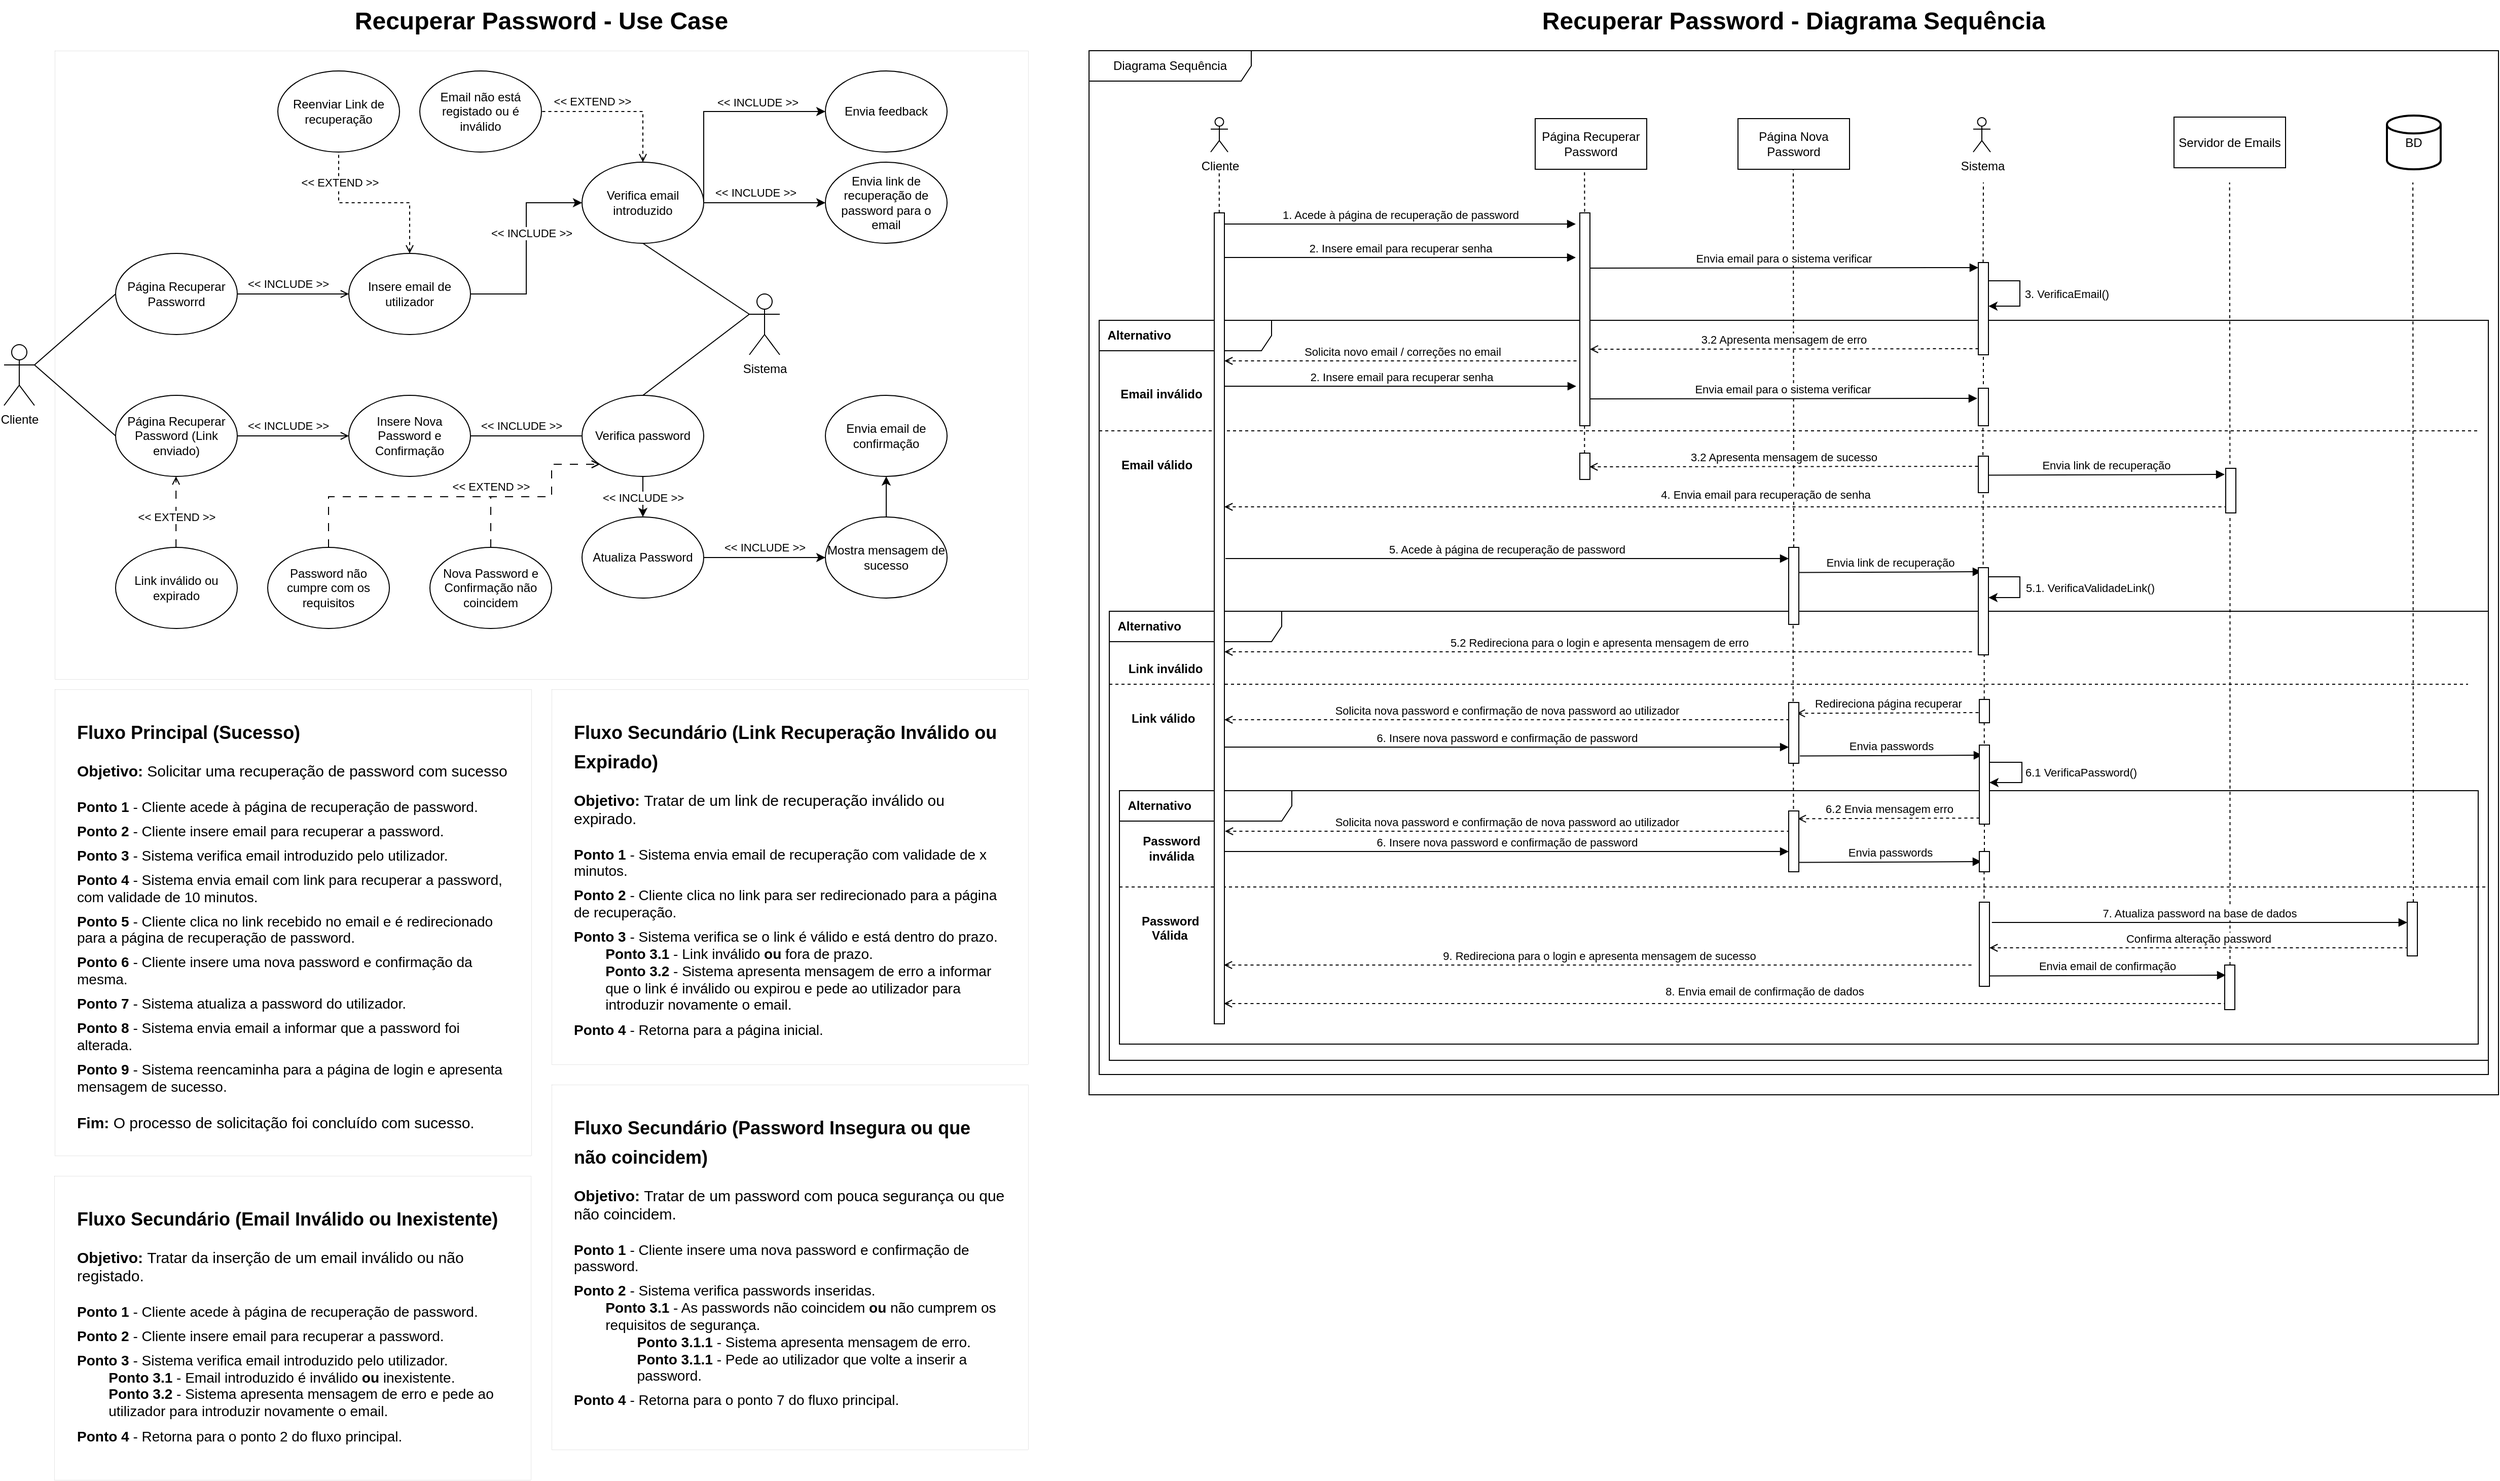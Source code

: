 <mxfile version="24.8.3">
  <diagram name="Página-1" id="OvtS1CjCDI2o4zzX9zWK">
    <mxGraphModel dx="1270" dy="549" grid="1" gridSize="10" guides="1" tooltips="1" connect="1" arrows="1" fold="1" page="1" pageScale="1" pageWidth="827" pageHeight="1169" math="0" shadow="0">
      <root>
        <mxCell id="0" />
        <mxCell id="1" parent="0" />
        <mxCell id="3Iag73c6dUC3aKQ6A-3c-734" value="" style="rounded=0;whiteSpace=wrap;html=1;strokeWidth=0;" parent="1" vertex="1">
          <mxGeometry x="60" y="710" width="470" height="460" as="geometry" />
        </mxCell>
        <mxCell id="3Iag73c6dUC3aKQ6A-3c-4" value="" style="rounded=0;whiteSpace=wrap;html=1;strokeWidth=0;" parent="1" vertex="1">
          <mxGeometry x="60" y="80" width="960" height="620" as="geometry" />
        </mxCell>
        <mxCell id="3Iag73c6dUC3aKQ6A-3c-1" value="&lt;b style=&quot;&quot;&gt;&lt;font style=&quot;font-size: 24px;&quot;&gt;Recuperar Password - Use Case&lt;/font&gt;&lt;/b&gt;" style="text;html=1;whiteSpace=wrap;overflow=hidden;rounded=0;align=center;" parent="1" vertex="1">
          <mxGeometry x="59.58" y="30" width="960.42" height="40" as="geometry" />
        </mxCell>
        <mxCell id="3Iag73c6dUC3aKQ6A-3c-3" value="Cliente" style="shape=umlActor;verticalLabelPosition=bottom;verticalAlign=top;html=1;outlineConnect=0;" parent="1" vertex="1">
          <mxGeometry x="10" y="370" width="30" height="60" as="geometry" />
        </mxCell>
        <mxCell id="3Iag73c6dUC3aKQ6A-3c-13" value="" style="edgeStyle=orthogonalEdgeStyle;rounded=0;orthogonalLoop=1;jettySize=auto;html=1;endArrow=open;endFill=0;entryX=0;entryY=0.5;entryDx=0;entryDy=0;" parent="1" source="3Iag73c6dUC3aKQ6A-3c-5" target="3Iag73c6dUC3aKQ6A-3c-12" edge="1">
          <mxGeometry relative="1" as="geometry">
            <Array as="points" />
          </mxGeometry>
        </mxCell>
        <mxCell id="3Iag73c6dUC3aKQ6A-3c-5" value="Página Recuperar Passworrd" style="ellipse;whiteSpace=wrap;html=1;" parent="1" vertex="1">
          <mxGeometry x="120" y="280" width="120" height="80" as="geometry" />
        </mxCell>
        <mxCell id="3Iag73c6dUC3aKQ6A-3c-19" value="" style="edgeStyle=orthogonalEdgeStyle;rounded=0;orthogonalLoop=1;jettySize=auto;html=1;exitX=0.5;exitY=0;exitDx=0;exitDy=0;dashed=1;endArrow=none;endFill=0;startArrow=open;startFill=0;entryX=1;entryY=0.5;entryDx=0;entryDy=0;" parent="1" source="3Iag73c6dUC3aKQ6A-3c-22" target="3Iag73c6dUC3aKQ6A-3c-18" edge="1">
          <mxGeometry relative="1" as="geometry" />
        </mxCell>
        <mxCell id="3Iag73c6dUC3aKQ6A-3c-23" value="" style="edgeStyle=orthogonalEdgeStyle;rounded=0;orthogonalLoop=1;jettySize=auto;html=1;entryX=0;entryY=0.5;entryDx=0;entryDy=0;" parent="1" source="3Iag73c6dUC3aKQ6A-3c-12" target="3Iag73c6dUC3aKQ6A-3c-22" edge="1">
          <mxGeometry relative="1" as="geometry" />
        </mxCell>
        <mxCell id="3Iag73c6dUC3aKQ6A-3c-24" value="&amp;lt;&amp;lt; INCLUDE &amp;gt;&amp;gt;" style="edgeLabel;html=1;align=center;verticalAlign=middle;resizable=0;points=[];" parent="3Iag73c6dUC3aKQ6A-3c-23" vertex="1" connectable="0">
          <mxGeometry x="0.196" y="1" relative="1" as="geometry">
            <mxPoint x="6" y="4" as="offset" />
          </mxGeometry>
        </mxCell>
        <mxCell id="3Iag73c6dUC3aKQ6A-3c-12" value="Insere email de utilizador" style="ellipse;whiteSpace=wrap;html=1;" parent="1" vertex="1">
          <mxGeometry x="350" y="280" width="120" height="80" as="geometry" />
        </mxCell>
        <mxCell id="3Iag73c6dUC3aKQ6A-3c-14" value="&amp;lt;&amp;lt; INCLUDE &amp;gt;&amp;gt;" style="edgeLabel;html=1;align=center;verticalAlign=middle;resizable=0;points=[];" parent="1" vertex="1" connectable="0">
          <mxGeometry x="290.003" y="310.0" as="geometry" />
        </mxCell>
        <mxCell id="3Iag73c6dUC3aKQ6A-3c-15" value="Sistema" style="shape=umlActor;verticalLabelPosition=bottom;verticalAlign=top;html=1;outlineConnect=0;" parent="1" vertex="1">
          <mxGeometry x="745" y="320" width="30" height="60" as="geometry" />
        </mxCell>
        <mxCell id="3Iag73c6dUC3aKQ6A-3c-18" value="Email não está registado ou é inválido" style="ellipse;whiteSpace=wrap;html=1;" parent="1" vertex="1">
          <mxGeometry x="420" y="100" width="120" height="80" as="geometry" />
        </mxCell>
        <mxCell id="3Iag73c6dUC3aKQ6A-3c-28" value="" style="edgeStyle=orthogonalEdgeStyle;rounded=0;orthogonalLoop=1;jettySize=auto;html=1;" parent="1" source="3Iag73c6dUC3aKQ6A-3c-22" target="3Iag73c6dUC3aKQ6A-3c-27" edge="1">
          <mxGeometry relative="1" as="geometry">
            <Array as="points">
              <mxPoint x="740" y="230" />
              <mxPoint x="740" y="230" />
            </Array>
          </mxGeometry>
        </mxCell>
        <mxCell id="3Iag73c6dUC3aKQ6A-3c-29" value="&amp;lt;&amp;lt; INCLUDE &amp;gt;&amp;gt;" style="edgeLabel;html=1;align=center;verticalAlign=middle;resizable=0;points=[];" parent="3Iag73c6dUC3aKQ6A-3c-28" vertex="1" connectable="0">
          <mxGeometry x="-0.146" relative="1" as="geometry">
            <mxPoint y="-10" as="offset" />
          </mxGeometry>
        </mxCell>
        <mxCell id="3Iag73c6dUC3aKQ6A-3c-22" value="Verifica email introduzido" style="ellipse;whiteSpace=wrap;html=1;" parent="1" vertex="1">
          <mxGeometry x="580" y="190" width="120" height="80" as="geometry" />
        </mxCell>
        <mxCell id="3Iag73c6dUC3aKQ6A-3c-27" value="Envia link de recuperação de password para o email" style="ellipse;whiteSpace=wrap;html=1;" parent="1" vertex="1">
          <mxGeometry x="820" y="190" width="120" height="80" as="geometry" />
        </mxCell>
        <mxCell id="3Iag73c6dUC3aKQ6A-3c-38" value="" style="edgeStyle=orthogonalEdgeStyle;rounded=0;orthogonalLoop=1;jettySize=auto;html=1;endArrow=open;endFill=0;" parent="1" source="3Iag73c6dUC3aKQ6A-3c-31" target="3Iag73c6dUC3aKQ6A-3c-37" edge="1">
          <mxGeometry relative="1" as="geometry" />
        </mxCell>
        <mxCell id="3Iag73c6dUC3aKQ6A-3c-39" value="&amp;lt;&amp;lt; INCLUDE &amp;gt;&amp;gt;" style="edgeLabel;html=1;align=center;verticalAlign=middle;resizable=0;points=[];" parent="3Iag73c6dUC3aKQ6A-3c-38" vertex="1" connectable="0">
          <mxGeometry x="-0.182" y="1" relative="1" as="geometry">
            <mxPoint x="5" y="-9" as="offset" />
          </mxGeometry>
        </mxCell>
        <mxCell id="3Iag73c6dUC3aKQ6A-3c-31" value="Página Recuperar Password (Link enviado)" style="ellipse;whiteSpace=wrap;html=1;" parent="1" vertex="1">
          <mxGeometry x="120" y="420" width="120" height="80" as="geometry" />
        </mxCell>
        <mxCell id="3Iag73c6dUC3aKQ6A-3c-33" value="" style="endArrow=none;html=1;rounded=0;exitX=1;exitY=0.333;exitDx=0;exitDy=0;exitPerimeter=0;entryX=0;entryY=0.5;entryDx=0;entryDy=0;" parent="1" source="3Iag73c6dUC3aKQ6A-3c-3" target="3Iag73c6dUC3aKQ6A-3c-5" edge="1">
          <mxGeometry width="50" height="50" relative="1" as="geometry">
            <mxPoint x="350" y="460" as="sourcePoint" />
            <mxPoint x="400" y="410" as="targetPoint" />
          </mxGeometry>
        </mxCell>
        <mxCell id="3Iag73c6dUC3aKQ6A-3c-34" value="" style="endArrow=none;html=1;rounded=0;exitX=1;exitY=0.333;exitDx=0;exitDy=0;exitPerimeter=0;entryX=0;entryY=0.5;entryDx=0;entryDy=0;" parent="1" source="3Iag73c6dUC3aKQ6A-3c-3" target="3Iag73c6dUC3aKQ6A-3c-31" edge="1">
          <mxGeometry width="50" height="50" relative="1" as="geometry">
            <mxPoint x="50" y="400" as="sourcePoint" />
            <mxPoint x="98" y="358" as="targetPoint" />
          </mxGeometry>
        </mxCell>
        <mxCell id="3Iag73c6dUC3aKQ6A-3c-35" value="" style="endArrow=none;html=1;rounded=0;exitX=0;exitY=0.333;exitDx=0;exitDy=0;exitPerimeter=0;entryX=0.5;entryY=1;entryDx=0;entryDy=0;" parent="1" source="3Iag73c6dUC3aKQ6A-3c-15" target="3Iag73c6dUC3aKQ6A-3c-22" edge="1">
          <mxGeometry width="50" height="50" relative="1" as="geometry">
            <mxPoint x="680" y="420" as="sourcePoint" />
            <mxPoint x="710" y="350" as="targetPoint" />
          </mxGeometry>
        </mxCell>
        <mxCell id="3Iag73c6dUC3aKQ6A-3c-47" value="" style="edgeStyle=orthogonalEdgeStyle;rounded=0;orthogonalLoop=1;jettySize=auto;html=1;" parent="1" source="3Iag73c6dUC3aKQ6A-3c-37" target="3Iag73c6dUC3aKQ6A-3c-46" edge="1">
          <mxGeometry relative="1" as="geometry" />
        </mxCell>
        <mxCell id="3Iag73c6dUC3aKQ6A-3c-37" value="Insere Nova Password e Confirmação" style="ellipse;whiteSpace=wrap;html=1;" parent="1" vertex="1">
          <mxGeometry x="350" y="420" width="120" height="80" as="geometry" />
        </mxCell>
        <mxCell id="3Iag73c6dUC3aKQ6A-3c-41" style="edgeStyle=orthogonalEdgeStyle;rounded=0;orthogonalLoop=1;jettySize=auto;html=1;dashed=1;dashPattern=8 8;endArrow=open;endFill=0;entryX=0;entryY=1;entryDx=0;entryDy=0;" parent="1" source="3Iag73c6dUC3aKQ6A-3c-40" target="ejRUFFqkRZ4cmLlXDqx3-1" edge="1">
          <mxGeometry relative="1" as="geometry">
            <mxPoint x="600" y="490" as="targetPoint" />
            <Array as="points">
              <mxPoint x="330" y="520" />
              <mxPoint x="550" y="520" />
              <mxPoint x="550" y="488" />
              <mxPoint x="598" y="488" />
            </Array>
          </mxGeometry>
        </mxCell>
        <mxCell id="3Iag73c6dUC3aKQ6A-3c-40" value="Password não cumpre com os requisitos" style="ellipse;whiteSpace=wrap;html=1;" parent="1" vertex="1">
          <mxGeometry x="270" y="570" width="120" height="80" as="geometry" />
        </mxCell>
        <mxCell id="3Iag73c6dUC3aKQ6A-3c-42" value="&amp;lt;&amp;lt; EXTEND &amp;gt;&amp;gt;" style="edgeLabel;html=1;align=center;verticalAlign=middle;resizable=0;points=[];" parent="1" vertex="1" connectable="0">
          <mxGeometry x="490" y="509.997" as="geometry" />
        </mxCell>
        <mxCell id="3Iag73c6dUC3aKQ6A-3c-43" value="Link inválido ou expirado" style="ellipse;whiteSpace=wrap;html=1;" parent="1" vertex="1">
          <mxGeometry x="120" y="570" width="120" height="80" as="geometry" />
        </mxCell>
        <mxCell id="3Iag73c6dUC3aKQ6A-3c-44" style="edgeStyle=orthogonalEdgeStyle;rounded=0;orthogonalLoop=1;jettySize=auto;html=1;entryX=0.5;entryY=1;entryDx=0;entryDy=0;dashed=1;dashPattern=8 8;endArrow=open;endFill=0;" parent="1" edge="1">
          <mxGeometry relative="1" as="geometry">
            <mxPoint x="179.58" y="570" as="sourcePoint" />
            <mxPoint x="179.58" y="500" as="targetPoint" />
          </mxGeometry>
        </mxCell>
        <mxCell id="3Iag73c6dUC3aKQ6A-3c-45" value="&amp;lt;&amp;lt; EXTEND &amp;gt;&amp;gt;" style="edgeLabel;html=1;align=center;verticalAlign=middle;resizable=0;points=[];" parent="1" vertex="1" connectable="0">
          <mxGeometry x="179.58" y="539.997" as="geometry" />
        </mxCell>
        <mxCell id="3Iag73c6dUC3aKQ6A-3c-51" value="" style="edgeStyle=orthogonalEdgeStyle;rounded=0;orthogonalLoop=1;jettySize=auto;html=1;" parent="1" source="3Iag73c6dUC3aKQ6A-3c-46" target="3Iag73c6dUC3aKQ6A-3c-50" edge="1">
          <mxGeometry relative="1" as="geometry" />
        </mxCell>
        <mxCell id="3Iag73c6dUC3aKQ6A-3c-54" style="edgeStyle=orthogonalEdgeStyle;rounded=0;orthogonalLoop=1;jettySize=auto;html=1;entryX=0;entryY=0.5;entryDx=0;entryDy=0;exitX=1;exitY=0.5;exitDx=0;exitDy=0;" parent="1" source="3Iag73c6dUC3aKQ6A-3c-46" target="3Iag73c6dUC3aKQ6A-3c-53" edge="1">
          <mxGeometry relative="1" as="geometry">
            <Array as="points" />
          </mxGeometry>
        </mxCell>
        <mxCell id="3Iag73c6dUC3aKQ6A-3c-46" value="Atualiza Password" style="ellipse;whiteSpace=wrap;html=1;" parent="1" vertex="1">
          <mxGeometry x="580" y="540" width="120" height="80" as="geometry" />
        </mxCell>
        <mxCell id="3Iag73c6dUC3aKQ6A-3c-48" value="" style="endArrow=none;html=1;rounded=0;exitX=0.5;exitY=0;exitDx=0;exitDy=0;entryX=0;entryY=0.333;entryDx=0;entryDy=0;entryPerimeter=0;" parent="1" source="ejRUFFqkRZ4cmLlXDqx3-1" target="3Iag73c6dUC3aKQ6A-3c-15" edge="1">
          <mxGeometry width="50" height="50" relative="1" as="geometry">
            <mxPoint x="750" y="370" as="sourcePoint" />
            <mxPoint x="692" y="268" as="targetPoint" />
          </mxGeometry>
        </mxCell>
        <mxCell id="3Iag73c6dUC3aKQ6A-3c-49" value="&amp;lt;&amp;lt; INCLUDE &amp;gt;&amp;gt;" style="edgeLabel;html=1;align=center;verticalAlign=middle;resizable=0;points=[];" parent="1" vertex="1" connectable="0">
          <mxGeometry x="520" y="450" as="geometry" />
        </mxCell>
        <mxCell id="3Iag73c6dUC3aKQ6A-3c-50" value="Envia email de confirmação" style="ellipse;whiteSpace=wrap;html=1;" parent="1" vertex="1">
          <mxGeometry x="820" y="420" width="120" height="80" as="geometry" />
        </mxCell>
        <mxCell id="3Iag73c6dUC3aKQ6A-3c-52" value="&amp;lt;&amp;lt; INCLUDE &amp;gt;&amp;gt;" style="edgeLabel;html=1;align=center;verticalAlign=middle;resizable=0;points=[];" parent="1" vertex="1" connectable="0">
          <mxGeometry x="729.997" y="460.0" as="geometry">
            <mxPoint x="-90" y="61" as="offset" />
          </mxGeometry>
        </mxCell>
        <mxCell id="3Iag73c6dUC3aKQ6A-3c-53" value="Mostra mensagem de sucesso" style="ellipse;whiteSpace=wrap;html=1;" parent="1" vertex="1">
          <mxGeometry x="820" y="540" width="120" height="80" as="geometry" />
        </mxCell>
        <mxCell id="3Iag73c6dUC3aKQ6A-3c-55" value="&amp;lt;&amp;lt; INCLUDE &amp;gt;&amp;gt;" style="edgeLabel;html=1;align=center;verticalAlign=middle;resizable=0;points=[];" parent="1" vertex="1" connectable="0">
          <mxGeometry x="759.997" y="570.0" as="geometry" />
        </mxCell>
        <mxCell id="3Iag73c6dUC3aKQ6A-3c-730" value="Reenviar Link de recuperação" style="ellipse;whiteSpace=wrap;html=1;" parent="1" vertex="1">
          <mxGeometry x="280" y="100" width="120" height="80" as="geometry" />
        </mxCell>
        <mxCell id="3Iag73c6dUC3aKQ6A-3c-731" value="" style="edgeStyle=orthogonalEdgeStyle;rounded=0;orthogonalLoop=1;jettySize=auto;html=1;exitX=0.5;exitY=0;exitDx=0;exitDy=0;dashed=1;endArrow=none;endFill=0;startArrow=open;startFill=0;entryX=0.5;entryY=1;entryDx=0;entryDy=0;" parent="1" source="3Iag73c6dUC3aKQ6A-3c-12" target="3Iag73c6dUC3aKQ6A-3c-730" edge="1">
          <mxGeometry relative="1" as="geometry">
            <mxPoint x="420" y="290" as="sourcePoint" />
            <mxPoint x="490" y="190" as="targetPoint" />
          </mxGeometry>
        </mxCell>
        <mxCell id="3Iag73c6dUC3aKQ6A-3c-732" value="&amp;lt;&amp;lt; EXTEND &amp;gt;&amp;gt;" style="edgeLabel;html=1;align=center;verticalAlign=middle;resizable=0;points=[];" parent="3Iag73c6dUC3aKQ6A-3c-731" vertex="1" connectable="0">
          <mxGeometry x="-0.051" relative="1" as="geometry">
            <mxPoint x="-39" y="-20" as="offset" />
          </mxGeometry>
        </mxCell>
        <mxCell id="3Iag73c6dUC3aKQ6A-3c-737" value="Nova Password e Confirmação não coincidem" style="ellipse;whiteSpace=wrap;html=1;" parent="1" vertex="1">
          <mxGeometry x="430" y="570" width="120" height="80" as="geometry" />
        </mxCell>
        <mxCell id="3Iag73c6dUC3aKQ6A-3c-738" style="edgeStyle=orthogonalEdgeStyle;rounded=0;orthogonalLoop=1;jettySize=auto;html=1;dashed=1;dashPattern=8 8;endArrow=open;endFill=0;exitX=0.5;exitY=0;exitDx=0;exitDy=0;entryX=0;entryY=1;entryDx=0;entryDy=0;" parent="1" source="3Iag73c6dUC3aKQ6A-3c-737" target="ejRUFFqkRZ4cmLlXDqx3-1" edge="1">
          <mxGeometry relative="1" as="geometry">
            <mxPoint x="340" y="580" as="sourcePoint" />
            <mxPoint x="580" y="480" as="targetPoint" />
            <Array as="points">
              <mxPoint x="490" y="520" />
              <mxPoint x="550" y="520" />
              <mxPoint x="550" y="488" />
              <mxPoint x="598" y="488" />
            </Array>
          </mxGeometry>
        </mxCell>
        <mxCell id="3Iag73c6dUC3aKQ6A-3c-739" value="&lt;h1 style=&quot;margin-top: 0px;&quot;&gt;&lt;span style=&quot;font-size: 18px; background-color: initial;&quot;&gt;Fluxo Principal (Sucesso)&lt;/span&gt;&lt;/h1&gt;&lt;div style=&quot;font-size: 14px;&quot;&gt;&lt;div style=&quot;font-size: 15px;&quot;&gt;&lt;font style=&quot;font-size: 15px;&quot;&gt;&lt;b style=&quot;&quot;&gt;Objetivo: &lt;/b&gt;Solicitar uma recuperação de password com sucesso&lt;/font&gt;&lt;/div&gt;&lt;div style=&quot;font-size: 15px;&quot;&gt;&lt;font style=&quot;font-size: 10px;&quot;&gt;&lt;br&gt;&lt;/font&gt;&lt;/div&gt;&lt;div style=&quot;&quot;&gt;&lt;font style=&quot;font-size: 14px;&quot;&gt;&lt;b style=&quot;&quot;&gt;Ponto 1&lt;/b&gt; - Cliente acede à página de recuperação de password.&lt;/font&gt;&lt;/div&gt;&lt;div style=&quot;font-size: 6px;&quot;&gt;&lt;font style=&quot;font-size: 6px;&quot;&gt;&lt;br&gt;&lt;/font&gt;&lt;/div&gt;&lt;div style=&quot;&quot;&gt;&lt;font style=&quot;font-size: 14px;&quot;&gt;&lt;b&gt;Ponto 2&lt;/b&gt; - Cliente insere email para recuperar a password.&lt;/font&gt;&lt;/div&gt;&lt;div style=&quot;font-size: 6px;&quot;&gt;&lt;font style=&quot;font-size: 6px;&quot;&gt;&lt;br&gt;&lt;/font&gt;&lt;/div&gt;&lt;div style=&quot;&quot;&gt;&lt;font style=&quot;font-size: 14px;&quot;&gt;&lt;b&gt;Ponto 3&lt;/b&gt; - Sistema verifica email introduzido pelo utilizador.&lt;/font&gt;&lt;/div&gt;&lt;div style=&quot;font-size: 6px;&quot;&gt;&lt;font style=&quot;font-size: 6px;&quot;&gt;&lt;br&gt;&lt;/font&gt;&lt;/div&gt;&lt;/div&gt;&lt;div style=&quot;font-size: 14px;&quot;&gt;&lt;div style=&quot;&quot;&gt;&lt;font style=&quot;font-size: 14px;&quot;&gt;&lt;b&gt;Ponto 4&lt;/b&gt; - Sistema envia email com link para recuperar a password, com validade de 10 minutos.&lt;/font&gt;&lt;/div&gt;&lt;div style=&quot;font-size: 6px;&quot;&gt;&lt;font style=&quot;font-size: 6px;&quot;&gt;&lt;br&gt;&lt;/font&gt;&lt;/div&gt;&lt;div style=&quot;&quot;&gt;&lt;font style=&quot;font-size: 14px;&quot;&gt;&lt;b style=&quot;background-color: initial;&quot;&gt;Ponto 5&lt;/b&gt;&amp;nbsp;- Cliente clica no link recebido no email e é redirecionado para a página de recuperação de password.&lt;/font&gt;&lt;/div&gt;&lt;div style=&quot;font-size: 6px;&quot;&gt;&lt;font style=&quot;font-size: 6px;&quot;&gt;&lt;br&gt;&lt;/font&gt;&lt;/div&gt;&lt;div style=&quot;font-size: 4px;&quot;&gt;&lt;font style=&quot;font-size: 14px;&quot;&gt;&lt;b&gt;Ponto 6&lt;/b&gt; - Cliente insere uma nova password e confirmação da mesma.&lt;/font&gt;&lt;/div&gt;&lt;div style=&quot;font-size: 6px;&quot;&gt;&lt;font style=&quot;font-size: 6px;&quot;&gt;&lt;br&gt;&lt;/font&gt;&lt;/div&gt;&lt;div style=&quot;&quot;&gt;&lt;font style=&quot;font-size: 14px;&quot;&gt;&lt;b&gt;Ponto 7 &lt;/b&gt;- Sistema atualiza a password do utilizador.&lt;/font&gt;&lt;/div&gt;&lt;div style=&quot;font-size: 6px;&quot;&gt;&lt;font style=&quot;font-size: 6px;&quot;&gt;&lt;br&gt;&lt;/font&gt;&lt;/div&gt;&lt;div style=&quot;&quot;&gt;&lt;font style=&quot;font-size: 14px;&quot;&gt;&lt;b&gt;Ponto 8&lt;/b&gt;&amp;nbsp;- Sistema envia email a informar que a password foi alterada.&lt;/font&gt;&lt;/div&gt;&lt;div style=&quot;font-size: 6px;&quot;&gt;&lt;font style=&quot;font-size: 6px;&quot;&gt;&lt;br&gt;&lt;/font&gt;&lt;/div&gt;&lt;div style=&quot;&quot;&gt;&lt;font style=&quot;font-size: 14px;&quot;&gt;&lt;b style=&quot;&quot;&gt;Ponto 9 &lt;/b&gt;- Sistema reencaminha para a página de login e apresenta mensagem de sucesso.&lt;/font&gt;&lt;/div&gt;&lt;div style=&quot;font-size: 15px;&quot;&gt;&lt;br&gt;&lt;/div&gt;&lt;div style=&quot;font-size: 15px;&quot;&gt;&lt;div&gt;&lt;b&gt;Fim: &lt;/b&gt;O processo de solicitação foi concluído com sucesso.&lt;/div&gt;&lt;div&gt;&lt;br&gt;&lt;/div&gt;&lt;/div&gt;&lt;/div&gt;" style="text;html=1;whiteSpace=wrap;overflow=hidden;rounded=0;" parent="1" vertex="1">
          <mxGeometry x="80" y="730" width="430" height="420" as="geometry" />
        </mxCell>
        <mxCell id="3Iag73c6dUC3aKQ6A-3c-742" value="&lt;b style=&quot;&quot;&gt;&lt;font style=&quot;font-size: 24px;&quot;&gt;Recuperar Password - Diagrama Sequência&lt;/font&gt;&lt;/b&gt;" style="text;html=1;whiteSpace=wrap;overflow=hidden;rounded=0;align=center;" parent="1" vertex="1">
          <mxGeometry x="1080" y="30" width="1390" height="40" as="geometry" />
        </mxCell>
        <mxCell id="3Iag73c6dUC3aKQ6A-3c-749" value="Diagrama Sequência" style="shape=umlFrame;whiteSpace=wrap;html=1;pointerEvents=0;recursiveResize=0;container=1;collapsible=0;width=160;" parent="1" vertex="1">
          <mxGeometry x="1080" y="80" width="1390" height="1030" as="geometry" />
        </mxCell>
        <mxCell id="3Iag73c6dUC3aKQ6A-3c-1033" value="&amp;nbsp; Alternativo" style="shape=umlFrame;whiteSpace=wrap;html=1;pointerEvents=0;recursiveResize=0;container=1;collapsible=0;width=170;align=left;fontStyle=1" parent="3Iag73c6dUC3aKQ6A-3c-749" vertex="1">
          <mxGeometry x="30" y="730" width="1340" height="250" as="geometry" />
        </mxCell>
        <mxCell id="3Iag73c6dUC3aKQ6A-3c-1057" value="" style="html=1;verticalAlign=bottom;endArrow=none;curved=0;rounded=0;startArrow=none;startFill=0;endFill=0;dashed=1;" parent="3Iag73c6dUC3aKQ6A-3c-1033" edge="1">
          <mxGeometry width="80" relative="1" as="geometry">
            <mxPoint x="853.02" y="65.5" as="sourcePoint" />
            <mxPoint x="853" y="33" as="targetPoint" />
            <mxPoint as="offset" />
          </mxGeometry>
        </mxCell>
        <mxCell id="3Iag73c6dUC3aKQ6A-3c-1052" value="6.2 Envia mensagem erro" style="html=1;verticalAlign=bottom;endArrow=none;curved=0;rounded=0;exitX=1;exitY=0;exitDx=0;exitDy=5;exitPerimeter=0;dashed=1;startArrow=open;startFill=0;endFill=0;" parent="3Iag73c6dUC3aKQ6A-3c-1033" edge="1">
          <mxGeometry x="0.001" width="80" relative="1" as="geometry">
            <mxPoint x="669" y="27.71" as="sourcePoint" />
            <mxPoint x="849" y="27" as="targetPoint" />
            <mxPoint as="offset" />
          </mxGeometry>
        </mxCell>
        <mxCell id="3Iag73c6dUC3aKQ6A-3c-1035" value="Password &lt;br&gt;inválida" style="text;html=1;align=center;verticalAlign=middle;fontStyle=1" parent="3Iag73c6dUC3aKQ6A-3c-1033" vertex="1">
          <mxGeometry width="70" height="20" relative="1" as="geometry">
            <mxPoint x="16" y="47" as="offset" />
          </mxGeometry>
        </mxCell>
        <mxCell id="3Iag73c6dUC3aKQ6A-3c-1036" value="Password &lt;br&gt;&amp;nbsp; &amp;nbsp;Válida" style="line;strokeWidth=1;dashed=1;labelPosition=center;verticalLabelPosition=bottom;align=left;verticalAlign=top;spacingLeft=20;spacingTop=15;html=1;whiteSpace=wrap;fontStyle=1" parent="3Iag73c6dUC3aKQ6A-3c-1033" vertex="1">
          <mxGeometry y="90" width="1350" height="10" as="geometry" />
        </mxCell>
        <mxCell id="3Iag73c6dUC3aKQ6A-3c-1051" value="" style="html=1;points=[[0,0,0,0,5],[0,1,0,0,-5],[1,0,0,0,5],[1,1,0,0,-5]];perimeter=orthogonalPerimeter;outlineConnect=0;targetShapes=umlLifeline;portConstraint=eastwest;newEdgeStyle={&quot;curved&quot;:0,&quot;rounded&quot;:0};" parent="3Iag73c6dUC3aKQ6A-3c-1033" vertex="1">
          <mxGeometry x="660" y="20" width="10" height="60" as="geometry" />
        </mxCell>
        <mxCell id="3Iag73c6dUC3aKQ6A-3c-1053" value="Solicita nova password e confirmação de nova password ao utilizador" style="html=1;verticalAlign=bottom;endArrow=none;curved=0;rounded=0;entryX=0;entryY=0;entryDx=0;entryDy=5;entryPerimeter=0;startArrow=open;startFill=0;endFill=0;dashed=1;" parent="3Iag73c6dUC3aKQ6A-3c-1033" edge="1">
          <mxGeometry x="-0.001" width="80" relative="1" as="geometry">
            <mxPoint x="104" y="40" as="sourcePoint" />
            <mxPoint x="660" y="40" as="targetPoint" />
            <mxPoint as="offset" />
          </mxGeometry>
        </mxCell>
        <mxCell id="3Iag73c6dUC3aKQ6A-3c-1054" value="6. Insere nova password e confirmação de password" style="html=1;verticalAlign=bottom;endArrow=block;curved=0;rounded=0;exitX=1;exitY=0;exitDx=0;exitDy=5;exitPerimeter=0;" parent="3Iag73c6dUC3aKQ6A-3c-1033" edge="1">
          <mxGeometry width="80" relative="1" as="geometry">
            <mxPoint x="103" y="60" as="sourcePoint" />
            <mxPoint x="660" y="60" as="targetPoint" />
          </mxGeometry>
        </mxCell>
        <mxCell id="3Iag73c6dUC3aKQ6A-3c-1055" value="Envia passwords" style="html=1;verticalAlign=bottom;endArrow=block;curved=0;rounded=0;exitX=1;exitY=0;exitDx=0;exitDy=5;exitPerimeter=0;" parent="3Iag73c6dUC3aKQ6A-3c-1033" edge="1">
          <mxGeometry x="0.001" width="80" relative="1" as="geometry">
            <mxPoint x="670" y="70.71" as="sourcePoint" />
            <mxPoint x="850" y="70" as="targetPoint" />
            <mxPoint as="offset" />
          </mxGeometry>
        </mxCell>
        <mxCell id="3Iag73c6dUC3aKQ6A-3c-1056" value="" style="html=1;points=[[0,0,0,0,5],[0,1,0,0,-5],[1,0,0,0,5],[1,1,0,0,-5]];perimeter=orthogonalPerimeter;outlineConnect=0;targetShapes=umlLifeline;portConstraint=eastwest;newEdgeStyle={&quot;curved&quot;:0,&quot;rounded&quot;:0};" parent="3Iag73c6dUC3aKQ6A-3c-1033" vertex="1">
          <mxGeometry x="848" y="60" width="10" height="20" as="geometry" />
        </mxCell>
        <mxCell id="3Iag73c6dUC3aKQ6A-3c-1058" value="" style="html=1;verticalAlign=bottom;endArrow=none;curved=0;rounded=0;startArrow=none;startFill=0;endFill=0;dashed=1;" parent="3Iag73c6dUC3aKQ6A-3c-1033" edge="1">
          <mxGeometry width="80" relative="1" as="geometry">
            <mxPoint x="852.73" y="112.5" as="sourcePoint" />
            <mxPoint x="852.71" y="80" as="targetPoint" />
            <mxPoint as="offset" />
          </mxGeometry>
        </mxCell>
        <mxCell id="3Iag73c6dUC3aKQ6A-3c-986" value="" style="html=1;verticalAlign=bottom;endArrow=none;curved=0;rounded=0;startArrow=none;startFill=0;endFill=0;dashed=1;" parent="3Iag73c6dUC3aKQ6A-3c-749" edge="1">
          <mxGeometry width="80" relative="1" as="geometry">
            <mxPoint x="695" y="490" as="sourcePoint" />
            <mxPoint x="694.5" y="117" as="targetPoint" />
            <mxPoint as="offset" />
          </mxGeometry>
        </mxCell>
        <mxCell id="3Iag73c6dUC3aKQ6A-3c-965" value="" style="html=1;verticalAlign=bottom;endArrow=none;curved=0;rounded=0;startArrow=none;startFill=0;endFill=0;dashed=1;" parent="3Iag73c6dUC3aKQ6A-3c-749" edge="1">
          <mxGeometry width="80" relative="1" as="geometry">
            <mxPoint x="881.76" y="209" as="sourcePoint" />
            <mxPoint x="882" y="130" as="targetPoint" />
            <mxPoint as="offset" />
          </mxGeometry>
        </mxCell>
        <mxCell id="3Iag73c6dUC3aKQ6A-3c-950" value="&amp;nbsp; Alternativo" style="shape=umlFrame;whiteSpace=wrap;html=1;pointerEvents=0;recursiveResize=0;container=1;collapsible=0;width=170;align=left;fontStyle=1" parent="3Iag73c6dUC3aKQ6A-3c-749" vertex="1">
          <mxGeometry x="10" y="266" width="1370" height="744" as="geometry" />
        </mxCell>
        <mxCell id="3Iag73c6dUC3aKQ6A-3c-1064" value="" style="html=1;verticalAlign=bottom;endArrow=none;curved=0;rounded=0;startArrow=none;startFill=0;endFill=0;dashed=1;" parent="3Iag73c6dUC3aKQ6A-3c-950" source="3Iag73c6dUC3aKQ6A-3c-1063" edge="1">
          <mxGeometry width="80" relative="1" as="geometry">
            <mxPoint x="1115.41" y="470" as="sourcePoint" />
            <mxPoint x="1115.23" y="192" as="targetPoint" />
            <mxPoint as="offset" />
          </mxGeometry>
        </mxCell>
        <mxCell id="3Iag73c6dUC3aKQ6A-3c-951" value="Email inválido" style="text;html=1;align=center;verticalAlign=middle;fontStyle=1" parent="3Iag73c6dUC3aKQ6A-3c-950" vertex="1">
          <mxGeometry width="70" height="20" relative="1" as="geometry">
            <mxPoint x="26" y="63" as="offset" />
          </mxGeometry>
        </mxCell>
        <mxCell id="3Iag73c6dUC3aKQ6A-3c-952" value="Email válido" style="line;strokeWidth=1;dashed=1;labelPosition=center;verticalLabelPosition=bottom;align=left;verticalAlign=top;spacingLeft=20;spacingTop=15;html=1;whiteSpace=wrap;fontStyle=1" parent="3Iag73c6dUC3aKQ6A-3c-950" vertex="1">
          <mxGeometry y="104" width="1360" height="10" as="geometry" />
        </mxCell>
        <mxCell id="3Iag73c6dUC3aKQ6A-3c-956" value="3.2 Apresenta mensagem de erro" style="html=1;verticalAlign=bottom;endArrow=none;curved=0;rounded=0;exitX=1;exitY=0;exitDx=0;exitDy=5;exitPerimeter=0;entryX=0;entryY=0;entryDx=0;entryDy=5;entryPerimeter=0;startArrow=open;startFill=0;endFill=0;dashed=1;" parent="3Iag73c6dUC3aKQ6A-3c-950" edge="1">
          <mxGeometry width="80" relative="1" as="geometry">
            <mxPoint x="484" y="28.5" as="sourcePoint" />
            <mxPoint x="867" y="28" as="targetPoint" />
            <mxPoint as="offset" />
          </mxGeometry>
        </mxCell>
        <mxCell id="3Iag73c6dUC3aKQ6A-3c-957" value="Solicita novo email / correções no email" style="html=1;verticalAlign=bottom;endArrow=none;curved=0;rounded=0;entryX=0;entryY=0;entryDx=0;entryDy=5;entryPerimeter=0;startArrow=open;startFill=0;endFill=0;dashed=1;" parent="3Iag73c6dUC3aKQ6A-3c-950" edge="1">
          <mxGeometry x="-0.001" width="80" relative="1" as="geometry">
            <mxPoint x="123.5" y="40" as="sourcePoint" />
            <mxPoint x="474" y="40" as="targetPoint" />
            <mxPoint as="offset" />
          </mxGeometry>
        </mxCell>
        <mxCell id="3Iag73c6dUC3aKQ6A-3c-958" value="2. Insere email para recuperar senha" style="html=1;verticalAlign=bottom;endArrow=block;curved=0;rounded=0;exitX=1;exitY=0;exitDx=0;exitDy=5;exitPerimeter=0;" parent="3Iag73c6dUC3aKQ6A-3c-950" edge="1">
          <mxGeometry width="80" relative="1" as="geometry">
            <mxPoint x="124" y="65" as="sourcePoint" />
            <mxPoint x="470.5" y="65" as="targetPoint" />
          </mxGeometry>
        </mxCell>
        <mxCell id="3Iag73c6dUC3aKQ6A-3c-960" value="Envia email para o sistema verificar" style="html=1;verticalAlign=bottom;endArrow=block;curved=0;rounded=0;exitX=1;exitY=0;exitDx=0;exitDy=5;exitPerimeter=0;entryX=0;entryY=0;entryDx=0;entryDy=5;entryPerimeter=0;" parent="3Iag73c6dUC3aKQ6A-3c-950" edge="1">
          <mxGeometry x="0.001" width="80" relative="1" as="geometry">
            <mxPoint x="483" y="77.5" as="sourcePoint" />
            <mxPoint x="866" y="77" as="targetPoint" />
            <mxPoint as="offset" />
          </mxGeometry>
        </mxCell>
        <mxCell id="3Iag73c6dUC3aKQ6A-3c-962" value="" style="html=1;verticalAlign=bottom;endArrow=none;curved=0;rounded=0;startArrow=none;startFill=0;endFill=0;dashed=1;" parent="3Iag73c6dUC3aKQ6A-3c-950" edge="1">
          <mxGeometry width="80" relative="1" as="geometry">
            <mxPoint x="872" y="63" as="sourcePoint" />
            <mxPoint x="872" y="34" as="targetPoint" />
            <mxPoint as="offset" />
          </mxGeometry>
        </mxCell>
        <mxCell id="3Iag73c6dUC3aKQ6A-3c-963" value="" style="html=1;points=[[0,0,0,0,5],[0,1,0,0,-5],[1,0,0,0,5],[1,1,0,0,-5]];perimeter=orthogonalPerimeter;outlineConnect=0;targetShapes=umlLifeline;portConstraint=eastwest;newEdgeStyle={&quot;curved&quot;:0,&quot;rounded&quot;:0};" parent="3Iag73c6dUC3aKQ6A-3c-950" vertex="1">
          <mxGeometry x="867" y="67" width="10" height="37" as="geometry" />
        </mxCell>
        <mxCell id="3Iag73c6dUC3aKQ6A-3c-969" value="" style="html=1;verticalAlign=bottom;endArrow=none;curved=0;rounded=0;startArrow=none;startFill=0;endFill=0;dashed=1;" parent="3Iag73c6dUC3aKQ6A-3c-950" edge="1">
          <mxGeometry width="80" relative="1" as="geometry">
            <mxPoint x="871.58" y="133" as="sourcePoint" />
            <mxPoint x="871.58" y="104" as="targetPoint" />
            <mxPoint as="offset" />
          </mxGeometry>
        </mxCell>
        <mxCell id="3Iag73c6dUC3aKQ6A-3c-970" value="" style="html=1;points=[[0,0,0,0,5],[0,1,0,0,-5],[1,0,0,0,5],[1,1,0,0,-5]];perimeter=orthogonalPerimeter;outlineConnect=0;targetShapes=umlLifeline;portConstraint=eastwest;newEdgeStyle={&quot;curved&quot;:0,&quot;rounded&quot;:0};" parent="3Iag73c6dUC3aKQ6A-3c-950" vertex="1">
          <mxGeometry x="867" y="134" width="10" height="36" as="geometry" />
        </mxCell>
        <mxCell id="3Iag73c6dUC3aKQ6A-3c-971" value="3.2 Apresenta mensagem de sucesso" style="html=1;verticalAlign=bottom;endArrow=none;curved=0;rounded=0;exitX=1;exitY=0;exitDx=0;exitDy=5;exitPerimeter=0;entryX=0;entryY=0;entryDx=0;entryDy=5;entryPerimeter=0;startArrow=open;startFill=0;endFill=0;dashed=1;" parent="3Iag73c6dUC3aKQ6A-3c-950" edge="1">
          <mxGeometry x="-0.001" width="80" relative="1" as="geometry">
            <mxPoint x="483.5" y="144.5" as="sourcePoint" />
            <mxPoint x="866.5" y="144" as="targetPoint" />
            <mxPoint as="offset" />
          </mxGeometry>
        </mxCell>
        <mxCell id="3Iag73c6dUC3aKQ6A-3c-972" value="" style="html=1;points=[[0,0,0,0,5],[0,1,0,0,-5],[1,0,0,0,5],[1,1,0,0,-5]];perimeter=orthogonalPerimeter;outlineConnect=0;targetShapes=umlLifeline;portConstraint=eastwest;newEdgeStyle={&quot;curved&quot;:0,&quot;rounded&quot;:0};" parent="3Iag73c6dUC3aKQ6A-3c-950" vertex="1">
          <mxGeometry x="474" y="131" width="10" height="26" as="geometry" />
        </mxCell>
        <mxCell id="3Iag73c6dUC3aKQ6A-3c-975" value="" style="html=1;points=[[0,0,0,0,5],[0,1,0,0,-5],[1,0,0,0,5],[1,1,0,0,-5]];perimeter=orthogonalPerimeter;outlineConnect=0;targetShapes=umlLifeline;portConstraint=eastwest;newEdgeStyle={&quot;curved&quot;:0,&quot;rounded&quot;:0};" parent="3Iag73c6dUC3aKQ6A-3c-950" vertex="1">
          <mxGeometry x="1111" y="146" width="10" height="44" as="geometry" />
        </mxCell>
        <mxCell id="3Iag73c6dUC3aKQ6A-3c-976" value="Envia link de recuperação" style="html=1;verticalAlign=bottom;endArrow=block;curved=0;rounded=0;exitX=1;exitY=0;exitDx=0;exitDy=5;exitPerimeter=0;" parent="3Iag73c6dUC3aKQ6A-3c-950" edge="1">
          <mxGeometry x="0.001" width="80" relative="1" as="geometry">
            <mxPoint x="877" y="152.71" as="sourcePoint" />
            <mxPoint x="1110" y="152" as="targetPoint" />
            <mxPoint as="offset" />
          </mxGeometry>
        </mxCell>
        <mxCell id="3Iag73c6dUC3aKQ6A-3c-979" value="" style="html=1;verticalAlign=bottom;endArrow=none;curved=0;rounded=0;entryX=0;entryY=0;entryDx=0;entryDy=5;entryPerimeter=0;startArrow=open;startFill=0;endFill=0;dashed=1;" parent="3Iag73c6dUC3aKQ6A-3c-950" source="3Iag73c6dUC3aKQ6A-3c-762" edge="1">
          <mxGeometry width="80" relative="1" as="geometry">
            <mxPoint x="728" y="184.5" as="sourcePoint" />
            <mxPoint x="1111" y="184.0" as="targetPoint" />
            <mxPoint as="offset" />
          </mxGeometry>
        </mxCell>
        <mxCell id="3Iag73c6dUC3aKQ6A-3c-984" value="4. Envia email para recuperação de senha" style="edgeLabel;html=1;align=center;verticalAlign=middle;resizable=0;points=[];" parent="3Iag73c6dUC3aKQ6A-3c-979" vertex="1" connectable="0">
          <mxGeometry x="0.08" y="2" relative="1" as="geometry">
            <mxPoint y="-10" as="offset" />
          </mxGeometry>
        </mxCell>
        <mxCell id="3Iag73c6dUC3aKQ6A-3c-980" value="" style="html=1;verticalAlign=bottom;endArrow=none;curved=0;rounded=0;startArrow=none;startFill=0;endFill=0;dashed=1;" parent="3Iag73c6dUC3aKQ6A-3c-950" edge="1">
          <mxGeometry width="80" relative="1" as="geometry">
            <mxPoint x="478.66" y="131" as="sourcePoint" />
            <mxPoint x="478.66" y="102" as="targetPoint" />
            <mxPoint as="offset" />
          </mxGeometry>
        </mxCell>
        <mxCell id="3Iag73c6dUC3aKQ6A-3c-987" value="5. Acede à página de recuperação de password" style="html=1;verticalAlign=bottom;endArrow=block;curved=0;rounded=0;exitX=1;exitY=0;exitDx=0;exitDy=5;exitPerimeter=0;" parent="3Iag73c6dUC3aKQ6A-3c-950" target="3Iag73c6dUC3aKQ6A-3c-985" edge="1">
          <mxGeometry x="-0.001" width="80" relative="1" as="geometry">
            <mxPoint x="124.5" y="235" as="sourcePoint" />
            <mxPoint x="471" y="235" as="targetPoint" />
            <mxPoint as="offset" />
          </mxGeometry>
        </mxCell>
        <mxCell id="3Iag73c6dUC3aKQ6A-3c-990" style="edgeStyle=orthogonalEdgeStyle;rounded=0;orthogonalLoop=1;jettySize=auto;html=1;curved=0;" parent="3Iag73c6dUC3aKQ6A-3c-950" edge="1">
          <mxGeometry relative="1" as="geometry">
            <mxPoint x="877" y="253" as="sourcePoint" />
            <mxPoint x="877" y="273.52" as="targetPoint" />
            <Array as="points">
              <mxPoint x="908" y="253" />
              <mxPoint x="908" y="274" />
            </Array>
          </mxGeometry>
        </mxCell>
        <mxCell id="3Iag73c6dUC3aKQ6A-3c-991" value="5.1. VerificaValidadeLink()" style="edgeLabel;html=1;align=center;verticalAlign=middle;resizable=0;points=[];" parent="3Iag73c6dUC3aKQ6A-3c-990" vertex="1" connectable="0">
          <mxGeometry x="0.027" relative="1" as="geometry">
            <mxPoint x="69" y="-1" as="offset" />
          </mxGeometry>
        </mxCell>
        <mxCell id="3Iag73c6dUC3aKQ6A-3c-993" value="" style="html=1;verticalAlign=bottom;endArrow=none;curved=0;rounded=0;startArrow=none;startFill=0;endFill=0;dashed=1;" parent="3Iag73c6dUC3aKQ6A-3c-950" target="3Iag73c6dUC3aKQ6A-3c-970" edge="1">
          <mxGeometry width="80" relative="1" as="geometry">
            <mxPoint x="871.79" y="253" as="sourcePoint" />
            <mxPoint x="871.79" y="224" as="targetPoint" />
            <mxPoint as="offset" />
          </mxGeometry>
        </mxCell>
        <mxCell id="3Iag73c6dUC3aKQ6A-3c-994" value="Envia link de recuperação" style="html=1;verticalAlign=bottom;endArrow=block;curved=0;rounded=0;exitX=1;exitY=0;exitDx=0;exitDy=5;exitPerimeter=0;" parent="3Iag73c6dUC3aKQ6A-3c-950" edge="1">
          <mxGeometry x="0.001" width="80" relative="1" as="geometry">
            <mxPoint x="690" y="248.71" as="sourcePoint" />
            <mxPoint x="870" y="248" as="targetPoint" />
            <mxPoint as="offset" />
          </mxGeometry>
        </mxCell>
        <mxCell id="3Iag73c6dUC3aKQ6A-3c-995" value="&amp;nbsp; Alternativo" style="shape=umlFrame;whiteSpace=wrap;html=1;pointerEvents=0;recursiveResize=0;container=1;collapsible=0;width=170;align=left;fontStyle=1" parent="3Iag73c6dUC3aKQ6A-3c-950" vertex="1">
          <mxGeometry x="10" y="287" width="1360" height="443" as="geometry" />
        </mxCell>
        <mxCell id="3Iag73c6dUC3aKQ6A-3c-1030" value="" style="html=1;verticalAlign=bottom;endArrow=none;curved=0;rounded=0;startArrow=none;startFill=0;endFill=0;dashed=1;" parent="3Iag73c6dUC3aKQ6A-3c-995" edge="1">
          <mxGeometry width="80" relative="1" as="geometry">
            <mxPoint x="862.95" y="142.5" as="sourcePoint" />
            <mxPoint x="862.79" y="97.5" as="targetPoint" />
            <mxPoint as="offset" />
          </mxGeometry>
        </mxCell>
        <mxCell id="3Iag73c6dUC3aKQ6A-3c-996" value="Link inválido" style="text;html=1;align=center;verticalAlign=middle;fontStyle=1" parent="3Iag73c6dUC3aKQ6A-3c-995" vertex="1">
          <mxGeometry width="70" height="20" relative="1" as="geometry">
            <mxPoint x="20" y="47" as="offset" />
          </mxGeometry>
        </mxCell>
        <mxCell id="3Iag73c6dUC3aKQ6A-3c-997" value="Link válido" style="line;strokeWidth=1;dashed=1;labelPosition=center;verticalLabelPosition=bottom;align=left;verticalAlign=top;spacingLeft=20;spacingTop=15;html=1;whiteSpace=wrap;fontStyle=1" parent="3Iag73c6dUC3aKQ6A-3c-995" vertex="1">
          <mxGeometry y="67" width="1340" height="10" as="geometry" />
        </mxCell>
        <mxCell id="3Iag73c6dUC3aKQ6A-3c-1020" value="5.2 Redireciona para o login e apresenta mensagem de erro" style="html=1;verticalAlign=bottom;endArrow=none;curved=0;rounded=0;entryX=0;entryY=0;entryDx=0;entryDy=5;entryPerimeter=0;startArrow=open;startFill=0;endFill=0;dashed=1;" parent="3Iag73c6dUC3aKQ6A-3c-995" edge="1">
          <mxGeometry x="-0.001" width="80" relative="1" as="geometry">
            <mxPoint x="113.5" y="40" as="sourcePoint" />
            <mxPoint x="853" y="40" as="targetPoint" />
            <mxPoint as="offset" />
          </mxGeometry>
        </mxCell>
        <mxCell id="3Iag73c6dUC3aKQ6A-3c-1021" value="" style="html=1;points=[[0,0,0,0,5],[0,1,0,0,-5],[1,0,0,0,5],[1,1,0,0,-5]];perimeter=orthogonalPerimeter;outlineConnect=0;targetShapes=umlLifeline;portConstraint=eastwest;newEdgeStyle={&quot;curved&quot;:0,&quot;rounded&quot;:0};" parent="3Iag73c6dUC3aKQ6A-3c-995" vertex="1">
          <mxGeometry x="858" y="87" width="10" height="23" as="geometry" />
        </mxCell>
        <mxCell id="3Iag73c6dUC3aKQ6A-3c-1022" value="" style="html=1;verticalAlign=bottom;endArrow=none;curved=0;rounded=0;startArrow=none;startFill=0;endFill=0;dashed=1;" parent="3Iag73c6dUC3aKQ6A-3c-995" source="3Iag73c6dUC3aKQ6A-3c-1021" edge="1">
          <mxGeometry width="80" relative="1" as="geometry">
            <mxPoint x="862.63" y="125" as="sourcePoint" />
            <mxPoint x="862.84" y="42" as="targetPoint" />
            <mxPoint as="offset" />
          </mxGeometry>
        </mxCell>
        <mxCell id="3Iag73c6dUC3aKQ6A-3c-1023" value="Redireciona página recuperar" style="html=1;verticalAlign=bottom;endArrow=none;curved=0;rounded=0;exitX=1;exitY=0;exitDx=0;exitDy=5;exitPerimeter=0;dashed=1;startArrow=open;startFill=0;endFill=0;" parent="3Iag73c6dUC3aKQ6A-3c-995" edge="1">
          <mxGeometry x="0.001" width="80" relative="1" as="geometry">
            <mxPoint x="678" y="100.71" as="sourcePoint" />
            <mxPoint x="858" y="100" as="targetPoint" />
            <mxPoint as="offset" />
          </mxGeometry>
        </mxCell>
        <mxCell id="3Iag73c6dUC3aKQ6A-3c-1024" value="" style="html=1;points=[[0,0,0,0,5],[0,1,0,0,-5],[1,0,0,0,5],[1,1,0,0,-5]];perimeter=orthogonalPerimeter;outlineConnect=0;targetShapes=umlLifeline;portConstraint=eastwest;newEdgeStyle={&quot;curved&quot;:0,&quot;rounded&quot;:0};" parent="3Iag73c6dUC3aKQ6A-3c-995" vertex="1">
          <mxGeometry x="670" y="90" width="10" height="60" as="geometry" />
        </mxCell>
        <mxCell id="3Iag73c6dUC3aKQ6A-3c-1025" value="" style="html=1;verticalAlign=bottom;endArrow=none;curved=0;rounded=0;startArrow=none;startFill=0;endFill=0;dashed=1;exitX=0.504;exitY=0.348;exitDx=0;exitDy=0;exitPerimeter=0;" parent="3Iag73c6dUC3aKQ6A-3c-995" edge="1">
          <mxGeometry width="80" relative="1" as="geometry">
            <mxPoint x="674.36" y="89" as="sourcePoint" />
            <mxPoint x="674.36" y="14.0" as="targetPoint" />
            <mxPoint as="offset" />
          </mxGeometry>
        </mxCell>
        <mxCell id="3Iag73c6dUC3aKQ6A-3c-1026" value="Solicita nova password e confirmação de nova password ao utilizador" style="html=1;verticalAlign=bottom;endArrow=none;curved=0;rounded=0;entryX=0;entryY=0;entryDx=0;entryDy=5;entryPerimeter=0;startArrow=open;startFill=0;endFill=0;dashed=1;" parent="3Iag73c6dUC3aKQ6A-3c-995" source="3Iag73c6dUC3aKQ6A-3c-762" edge="1">
          <mxGeometry x="-0.001" width="80" relative="1" as="geometry">
            <mxPoint x="287" y="107.5" as="sourcePoint" />
            <mxPoint x="670" y="107" as="targetPoint" />
            <mxPoint as="offset" />
          </mxGeometry>
        </mxCell>
        <mxCell id="3Iag73c6dUC3aKQ6A-3c-1027" value="6. Insere nova password e confirmação de password" style="html=1;verticalAlign=bottom;endArrow=block;curved=0;rounded=0;exitX=1;exitY=0;exitDx=0;exitDy=5;exitPerimeter=0;" parent="3Iag73c6dUC3aKQ6A-3c-995" target="3Iag73c6dUC3aKQ6A-3c-1024" edge="1">
          <mxGeometry width="80" relative="1" as="geometry">
            <mxPoint x="113" y="134" as="sourcePoint" />
            <mxPoint x="459.5" y="134" as="targetPoint" />
          </mxGeometry>
        </mxCell>
        <mxCell id="3Iag73c6dUC3aKQ6A-3c-1028" value="Envia passwords" style="html=1;verticalAlign=bottom;endArrow=block;curved=0;rounded=0;exitX=1;exitY=0;exitDx=0;exitDy=5;exitPerimeter=0;" parent="3Iag73c6dUC3aKQ6A-3c-995" edge="1">
          <mxGeometry x="0.001" width="80" relative="1" as="geometry">
            <mxPoint x="681" y="142.71" as="sourcePoint" />
            <mxPoint x="861" y="142" as="targetPoint" />
            <mxPoint as="offset" />
          </mxGeometry>
        </mxCell>
        <mxCell id="3Iag73c6dUC3aKQ6A-3c-1031" style="edgeStyle=orthogonalEdgeStyle;rounded=0;orthogonalLoop=1;jettySize=auto;html=1;curved=0;elbow=horizontal;" parent="3Iag73c6dUC3aKQ6A-3c-995" edge="1">
          <mxGeometry relative="1" as="geometry">
            <mxPoint x="868" y="149" as="sourcePoint" />
            <mxPoint x="868" y="169" as="targetPoint" />
            <Array as="points">
              <mxPoint x="900" y="149" />
            </Array>
          </mxGeometry>
        </mxCell>
        <mxCell id="3Iag73c6dUC3aKQ6A-3c-1032" value="6.1 VerificaPassword()" style="edgeLabel;html=1;align=center;verticalAlign=middle;resizable=0;points=[];" parent="3Iag73c6dUC3aKQ6A-3c-1031" vertex="1" connectable="0">
          <mxGeometry x="0.456" y="-1" relative="1" as="geometry">
            <mxPoint x="67" y="-9" as="offset" />
          </mxGeometry>
        </mxCell>
        <mxCell id="3Iag73c6dUC3aKQ6A-3c-1050" value="" style="html=1;verticalAlign=bottom;endArrow=none;curved=0;rounded=0;startArrow=none;startFill=0;endFill=0;dashed=1;" parent="3Iag73c6dUC3aKQ6A-3c-995" edge="1">
          <mxGeometry width="80" relative="1" as="geometry">
            <mxPoint x="674.74" y="195" as="sourcePoint" />
            <mxPoint x="674.58" y="150" as="targetPoint" />
            <mxPoint as="offset" />
          </mxGeometry>
        </mxCell>
        <mxCell id="3Iag73c6dUC3aKQ6A-3c-1029" value="" style="html=1;points=[[0,0,0,0,5],[0,1,0,0,-5],[1,0,0,0,5],[1,1,0,0,-5]];perimeter=orthogonalPerimeter;outlineConnect=0;targetShapes=umlLifeline;portConstraint=eastwest;newEdgeStyle={&quot;curved&quot;:0,&quot;rounded&quot;:0};" parent="3Iag73c6dUC3aKQ6A-3c-995" vertex="1">
          <mxGeometry x="858" y="132" width="10" height="78" as="geometry" />
        </mxCell>
        <mxCell id="3Iag73c6dUC3aKQ6A-3c-1059" value="" style="html=1;points=[[0,0,0,0,5],[0,1,0,0,-5],[1,0,0,0,5],[1,1,0,0,-5]];perimeter=orthogonalPerimeter;outlineConnect=0;targetShapes=umlLifeline;portConstraint=eastwest;newEdgeStyle={&quot;curved&quot;:0,&quot;rounded&quot;:0};" parent="3Iag73c6dUC3aKQ6A-3c-995" vertex="1">
          <mxGeometry x="858" y="287" width="10" height="83" as="geometry" />
        </mxCell>
        <mxCell id="3Iag73c6dUC3aKQ6A-3c-1060" value="" style="html=1;points=[[0,0,0,0,5],[0,1,0,0,-5],[1,0,0,0,5],[1,1,0,0,-5]];perimeter=orthogonalPerimeter;outlineConnect=0;targetShapes=umlLifeline;portConstraint=eastwest;newEdgeStyle={&quot;curved&quot;:0,&quot;rounded&quot;:0};" parent="3Iag73c6dUC3aKQ6A-3c-995" vertex="1">
          <mxGeometry x="1280" y="287" width="10" height="53" as="geometry" />
        </mxCell>
        <mxCell id="3Iag73c6dUC3aKQ6A-3c-1062" value="7. Atualiza password na base de dados" style="html=1;verticalAlign=bottom;endArrow=block;curved=0;rounded=0;exitX=0.64;exitY=0.693;exitDx=0;exitDy=0;exitPerimeter=0;" parent="3Iag73c6dUC3aKQ6A-3c-995" source="3Iag73c6dUC3aKQ6A-3c-995" target="3Iag73c6dUC3aKQ6A-3c-1060" edge="1">
          <mxGeometry x="0.001" width="80" relative="1" as="geometry">
            <mxPoint x="877" y="298.59" as="sourcePoint" />
            <mxPoint x="1110" y="297.88" as="targetPoint" />
            <mxPoint as="offset" />
          </mxGeometry>
        </mxCell>
        <mxCell id="3Iag73c6dUC3aKQ6A-3c-1063" value="" style="html=1;points=[[0,0,0,0,5],[0,1,0,0,-5],[1,0,0,0,5],[1,1,0,0,-5]];perimeter=orthogonalPerimeter;outlineConnect=0;targetShapes=umlLifeline;portConstraint=eastwest;newEdgeStyle={&quot;curved&quot;:0,&quot;rounded&quot;:0};" parent="3Iag73c6dUC3aKQ6A-3c-995" vertex="1">
          <mxGeometry x="1100" y="349" width="10" height="44" as="geometry" />
        </mxCell>
        <mxCell id="FDIrh7WfMxM4YXQKod6n-1" value="Envia email de confirmação" style="html=1;verticalAlign=bottom;endArrow=block;curved=0;rounded=0;exitX=1;exitY=0;exitDx=0;exitDy=5;exitPerimeter=0;" parent="3Iag73c6dUC3aKQ6A-3c-995" edge="1">
          <mxGeometry x="0.001" width="80" relative="1" as="geometry">
            <mxPoint x="868" y="359.71" as="sourcePoint" />
            <mxPoint x="1101" y="359" as="targetPoint" />
            <mxPoint as="offset" />
          </mxGeometry>
        </mxCell>
        <mxCell id="FDIrh7WfMxM4YXQKod6n-2" value="Confirma alteração password" style="html=1;verticalAlign=bottom;endArrow=none;curved=0;rounded=0;entryX=0;entryY=0;entryDx=0;entryDy=5;entryPerimeter=0;startArrow=open;startFill=0;endFill=0;dashed=1;" parent="3Iag73c6dUC3aKQ6A-3c-995" edge="1">
          <mxGeometry x="-0.001" width="80" relative="1" as="geometry">
            <mxPoint x="868" y="332" as="sourcePoint" />
            <mxPoint x="1280" y="332" as="targetPoint" />
            <mxPoint as="offset" />
          </mxGeometry>
        </mxCell>
        <mxCell id="FDIrh7WfMxM4YXQKod6n-3" value="" style="html=1;verticalAlign=bottom;endArrow=none;curved=0;rounded=0;entryX=0;entryY=0;entryDx=0;entryDy=5;entryPerimeter=0;startArrow=open;startFill=0;endFill=0;dashed=1;" parent="3Iag73c6dUC3aKQ6A-3c-995" edge="1">
          <mxGeometry width="80" relative="1" as="geometry">
            <mxPoint x="113" y="387" as="sourcePoint" />
            <mxPoint x="1100" y="387" as="targetPoint" />
            <mxPoint as="offset" />
          </mxGeometry>
        </mxCell>
        <mxCell id="FDIrh7WfMxM4YXQKod6n-4" value="8. Envia email de confirmação de dados" style="edgeLabel;html=1;align=center;verticalAlign=middle;resizable=0;points=[];" parent="FDIrh7WfMxM4YXQKod6n-3" vertex="1" connectable="0">
          <mxGeometry x="0.08" y="2" relative="1" as="geometry">
            <mxPoint y="-10" as="offset" />
          </mxGeometry>
        </mxCell>
        <mxCell id="FDIrh7WfMxM4YXQKod6n-5" value="9. Redireciona para o login e apresenta mensagem de sucesso" style="html=1;verticalAlign=bottom;endArrow=none;curved=0;rounded=0;entryX=0;entryY=0;entryDx=0;entryDy=5;entryPerimeter=0;startArrow=open;startFill=0;endFill=0;dashed=1;" parent="3Iag73c6dUC3aKQ6A-3c-995" edge="1">
          <mxGeometry x="-0.001" width="80" relative="1" as="geometry">
            <mxPoint x="113" y="349" as="sourcePoint" />
            <mxPoint x="852.5" y="349" as="targetPoint" />
            <mxPoint as="offset" />
          </mxGeometry>
        </mxCell>
        <mxCell id="3Iag73c6dUC3aKQ6A-3c-985" value="" style="html=1;points=[[0,0,0,0,5],[0,1,0,0,-5],[1,0,0,0,5],[1,1,0,0,-5]];perimeter=orthogonalPerimeter;outlineConnect=0;targetShapes=umlLifeline;portConstraint=eastwest;newEdgeStyle={&quot;curved&quot;:0,&quot;rounded&quot;:0};" parent="3Iag73c6dUC3aKQ6A-3c-950" vertex="1">
          <mxGeometry x="680" y="224" width="10" height="76" as="geometry" />
        </mxCell>
        <mxCell id="3Iag73c6dUC3aKQ6A-3c-992" value="" style="html=1;points=[[0,0,0,0,5],[0,1,0,0,-5],[1,0,0,0,5],[1,1,0,0,-5]];perimeter=orthogonalPerimeter;outlineConnect=0;targetShapes=umlLifeline;portConstraint=eastwest;newEdgeStyle={&quot;curved&quot;:0,&quot;rounded&quot;:0};" parent="3Iag73c6dUC3aKQ6A-3c-950" vertex="1">
          <mxGeometry x="867" y="244" width="10" height="86" as="geometry" />
        </mxCell>
        <mxCell id="3Iag73c6dUC3aKQ6A-3c-751" value="Página Recuperar Password" style="html=1;whiteSpace=wrap;" parent="3Iag73c6dUC3aKQ6A-3c-749" vertex="1">
          <mxGeometry x="440" y="67" width="110" height="50" as="geometry" />
        </mxCell>
        <mxCell id="3Iag73c6dUC3aKQ6A-3c-753" value="BD" style="strokeWidth=2;html=1;shape=mxgraph.flowchart.database;whiteSpace=wrap;" parent="3Iag73c6dUC3aKQ6A-3c-749" vertex="1">
          <mxGeometry x="1280" y="64" width="53" height="53" as="geometry" />
        </mxCell>
        <mxCell id="3Iag73c6dUC3aKQ6A-3c-757" value="Cliente" style="shape=umlActor;verticalLabelPosition=bottom;verticalAlign=top;html=1;" parent="3Iag73c6dUC3aKQ6A-3c-749" vertex="1">
          <mxGeometry x="120" y="66" width="17" height="34" as="geometry" />
        </mxCell>
        <mxCell id="3Iag73c6dUC3aKQ6A-3c-763" value="" style="html=1;points=[[0,0,0,0,5],[0,1,0,0,-5],[1,0,0,0,5],[1,1,0,0,-5]];perimeter=orthogonalPerimeter;outlineConnect=0;targetShapes=umlLifeline;portConstraint=eastwest;newEdgeStyle={&quot;curved&quot;:0,&quot;rounded&quot;:0};" parent="3Iag73c6dUC3aKQ6A-3c-749" vertex="1">
          <mxGeometry x="484" y="160" width="10" height="210" as="geometry" />
        </mxCell>
        <mxCell id="3Iag73c6dUC3aKQ6A-3c-764" value="1. Acede à página de recuperação de password" style="html=1;verticalAlign=bottom;endArrow=block;curved=0;rounded=0;exitX=1;exitY=0;exitDx=0;exitDy=5;exitPerimeter=0;" parent="3Iag73c6dUC3aKQ6A-3c-749" edge="1">
          <mxGeometry x="-0.001" width="80" relative="1" as="geometry">
            <mxPoint x="133.5" y="171" as="sourcePoint" />
            <mxPoint x="480" y="171" as="targetPoint" />
            <mxPoint as="offset" />
          </mxGeometry>
        </mxCell>
        <mxCell id="3Iag73c6dUC3aKQ6A-3c-767" value="" style="html=1;points=[[0,0,0,0,5],[0,1,0,0,-5],[1,0,0,0,5],[1,1,0,0,-5]];perimeter=orthogonalPerimeter;outlineConnect=0;targetShapes=umlLifeline;portConstraint=eastwest;newEdgeStyle={&quot;curved&quot;:0,&quot;rounded&quot;:0};" parent="3Iag73c6dUC3aKQ6A-3c-749" vertex="1">
          <mxGeometry x="877" y="209" width="10" height="91" as="geometry" />
        </mxCell>
        <mxCell id="3Iag73c6dUC3aKQ6A-3c-773" value="2. Insere email para recuperar senha" style="html=1;verticalAlign=bottom;endArrow=block;curved=0;rounded=0;exitX=1;exitY=0;exitDx=0;exitDy=5;exitPerimeter=0;" parent="3Iag73c6dUC3aKQ6A-3c-749" edge="1">
          <mxGeometry width="80" relative="1" as="geometry">
            <mxPoint x="133.5" y="204" as="sourcePoint" />
            <mxPoint x="480" y="204" as="targetPoint" />
          </mxGeometry>
        </mxCell>
        <mxCell id="3Iag73c6dUC3aKQ6A-3c-948" style="edgeStyle=orthogonalEdgeStyle;rounded=0;orthogonalLoop=1;jettySize=auto;html=1;curved=0;exitX=1;exitY=0;exitDx=0;exitDy=5;exitPerimeter=0;" parent="3Iag73c6dUC3aKQ6A-3c-749" edge="1">
          <mxGeometry relative="1" as="geometry">
            <mxPoint x="887" y="227" as="sourcePoint" />
            <mxPoint x="887" y="252.04" as="targetPoint" />
            <Array as="points">
              <mxPoint x="918" y="227" />
              <mxPoint x="918" y="252" />
            </Array>
          </mxGeometry>
        </mxCell>
        <mxCell id="3Iag73c6dUC3aKQ6A-3c-949" value="3. VerificaEmail()" style="edgeLabel;html=1;align=center;verticalAlign=middle;resizable=0;points=[];" parent="3Iag73c6dUC3aKQ6A-3c-948" vertex="1" connectable="0">
          <mxGeometry x="0.027" relative="1" as="geometry">
            <mxPoint x="46" y="-1" as="offset" />
          </mxGeometry>
        </mxCell>
        <mxCell id="3Iag73c6dUC3aKQ6A-3c-954" value="Envia email para o sistema verificar" style="html=1;verticalAlign=bottom;endArrow=block;curved=0;rounded=0;exitX=1;exitY=0;exitDx=0;exitDy=5;exitPerimeter=0;entryX=0;entryY=0;entryDx=0;entryDy=5;entryPerimeter=0;" parent="3Iag73c6dUC3aKQ6A-3c-749" target="3Iag73c6dUC3aKQ6A-3c-767" edge="1">
          <mxGeometry x="0.001" width="80" relative="1" as="geometry">
            <mxPoint x="494" y="214.5" as="sourcePoint" />
            <mxPoint x="840.5" y="214.5" as="targetPoint" />
            <mxPoint as="offset" />
          </mxGeometry>
        </mxCell>
        <mxCell id="3Iag73c6dUC3aKQ6A-3c-964" value="Servidor de Emails" style="html=1;whiteSpace=wrap;" parent="3Iag73c6dUC3aKQ6A-3c-749" vertex="1">
          <mxGeometry x="1070" y="65.5" width="110" height="50" as="geometry" />
        </mxCell>
        <mxCell id="3Iag73c6dUC3aKQ6A-3c-760" value="Sistema" style="shape=umlActor;verticalLabelPosition=bottom;verticalAlign=top;html=1;" parent="3Iag73c6dUC3aKQ6A-3c-749" vertex="1">
          <mxGeometry x="872" y="66" width="17" height="34" as="geometry" />
        </mxCell>
        <mxCell id="3Iag73c6dUC3aKQ6A-3c-967" value="" style="html=1;verticalAlign=bottom;endArrow=none;curved=0;rounded=0;startArrow=none;startFill=0;endFill=0;dashed=1;entryX=0.442;entryY=1.016;entryDx=0;entryDy=0;entryPerimeter=0;" parent="3Iag73c6dUC3aKQ6A-3c-749" target="3Iag73c6dUC3aKQ6A-3c-751" edge="1">
          <mxGeometry width="80" relative="1" as="geometry">
            <mxPoint x="488.76" y="159" as="sourcePoint" />
            <mxPoint x="488.76" y="130" as="targetPoint" />
            <mxPoint as="offset" />
          </mxGeometry>
        </mxCell>
        <mxCell id="3Iag73c6dUC3aKQ6A-3c-968" value="" style="html=1;verticalAlign=bottom;endArrow=none;curved=0;rounded=0;startArrow=none;startFill=0;endFill=0;dashed=1;entryX=0.442;entryY=1.016;entryDx=0;entryDy=0;entryPerimeter=0;" parent="3Iag73c6dUC3aKQ6A-3c-749" source="3Iag73c6dUC3aKQ6A-3c-762" edge="1">
          <mxGeometry width="80" relative="1" as="geometry">
            <mxPoint x="128.16" y="160" as="sourcePoint" />
            <mxPoint x="128.4" y="119" as="targetPoint" />
            <mxPoint as="offset" />
          </mxGeometry>
        </mxCell>
        <mxCell id="3Iag73c6dUC3aKQ6A-3c-974" value="" style="html=1;verticalAlign=bottom;endArrow=none;curved=0;rounded=0;startArrow=none;startFill=0;endFill=0;dashed=1;exitX=0.417;exitY=-0.095;exitDx=0;exitDy=0;exitPerimeter=0;" parent="3Iag73c6dUC3aKQ6A-3c-749" source="3Iag73c6dUC3aKQ6A-3c-975" edge="1">
          <mxGeometry width="80" relative="1" as="geometry">
            <mxPoint x="1124.58" y="209" as="sourcePoint" />
            <mxPoint x="1124.82" y="130" as="targetPoint" />
            <mxPoint as="offset" />
          </mxGeometry>
        </mxCell>
        <mxCell id="3Iag73c6dUC3aKQ6A-3c-981" value="Página Nova Password" style="html=1;whiteSpace=wrap;" parent="3Iag73c6dUC3aKQ6A-3c-749" vertex="1">
          <mxGeometry x="640" y="67" width="110" height="50" as="geometry" />
        </mxCell>
        <mxCell id="3Iag73c6dUC3aKQ6A-3c-762" value="" style="html=1;points=[[0,0,0,0,5],[0,1,0,0,-5],[1,0,0,0,5],[1,1,0,0,-5]];perimeter=orthogonalPerimeter;outlineConnect=0;targetShapes=umlLifeline;portConstraint=eastwest;newEdgeStyle={&quot;curved&quot;:0,&quot;rounded&quot;:0};" parent="3Iag73c6dUC3aKQ6A-3c-749" vertex="1">
          <mxGeometry x="123.5" y="160" width="10" height="800" as="geometry" />
        </mxCell>
        <mxCell id="3Iag73c6dUC3aKQ6A-3c-1061" value="" style="html=1;verticalAlign=bottom;endArrow=none;curved=0;rounded=0;startArrow=none;startFill=0;endFill=0;dashed=1;" parent="3Iag73c6dUC3aKQ6A-3c-749" edge="1">
          <mxGeometry width="80" relative="1" as="geometry">
            <mxPoint x="1306" y="840" as="sourcePoint" />
            <mxPoint x="1305.59" y="130" as="targetPoint" />
            <mxPoint as="offset" />
          </mxGeometry>
        </mxCell>
        <mxCell id="314grQx93uWoGNGLitPV-75" value="&amp;lt;&amp;lt; EXTEND &amp;gt;&amp;gt;" style="edgeLabel;html=1;align=center;verticalAlign=middle;resizable=0;points=[];" parent="1" vertex="1" connectable="0">
          <mxGeometry x="590.001" y="130" as="geometry" />
        </mxCell>
        <mxCell id="314grQx93uWoGNGLitPV-76" value="Envia feedback" style="ellipse;whiteSpace=wrap;html=1;" parent="1" vertex="1">
          <mxGeometry x="820" y="100" width="120" height="80" as="geometry" />
        </mxCell>
        <mxCell id="314grQx93uWoGNGLitPV-77" value="" style="edgeStyle=orthogonalEdgeStyle;rounded=0;orthogonalLoop=1;jettySize=auto;html=1;exitX=1;exitY=0.5;exitDx=0;exitDy=0;entryX=0;entryY=0.5;entryDx=0;entryDy=0;" parent="1" source="3Iag73c6dUC3aKQ6A-3c-22" target="314grQx93uWoGNGLitPV-76" edge="1">
          <mxGeometry relative="1" as="geometry">
            <Array as="points">
              <mxPoint x="700" y="230" />
              <mxPoint x="700" y="140" />
            </Array>
            <mxPoint x="710" y="240" as="sourcePoint" />
            <mxPoint x="830" y="240" as="targetPoint" />
          </mxGeometry>
        </mxCell>
        <mxCell id="314grQx93uWoGNGLitPV-78" value="&amp;lt;&amp;lt; INCLUDE &amp;gt;&amp;gt;" style="edgeLabel;html=1;align=center;verticalAlign=middle;resizable=0;points=[];" parent="314grQx93uWoGNGLitPV-77" vertex="1" connectable="0">
          <mxGeometry x="-0.146" relative="1" as="geometry">
            <mxPoint x="53" y="-10" as="offset" />
          </mxGeometry>
        </mxCell>
        <mxCell id="314grQx93uWoGNGLitPV-81" value="" style="rounded=0;whiteSpace=wrap;html=1;strokeWidth=0;" parent="1" vertex="1">
          <mxGeometry x="59.58" y="1190" width="470" height="300" as="geometry" />
        </mxCell>
        <mxCell id="314grQx93uWoGNGLitPV-82" value="&lt;h1 style=&quot;margin-top: 0px;&quot;&gt;&lt;span style=&quot;font-size: 18px; background-color: initial;&quot;&gt;Fluxo Secundário (Email Inválido ou Inexistente)&lt;/span&gt;&lt;/h1&gt;&lt;div style=&quot;font-size: 14px;&quot;&gt;&lt;div style=&quot;font-size: 15px;&quot;&gt;&lt;font style=&quot;font-size: 15px;&quot;&gt;&lt;b style=&quot;&quot;&gt;Objetivo: &lt;/b&gt;Tratar da inserção de um email inválido ou não registado.&lt;/font&gt;&lt;/div&gt;&lt;div style=&quot;font-size: 15px;&quot;&gt;&lt;font style=&quot;font-size: 10px;&quot;&gt;&lt;br&gt;&lt;/font&gt;&lt;/div&gt;&lt;div style=&quot;&quot;&gt;&lt;font style=&quot;font-size: 14px;&quot;&gt;&lt;b style=&quot;&quot;&gt;Ponto 1&lt;/b&gt; - Cliente acede à página de recuperação de password.&lt;/font&gt;&lt;/div&gt;&lt;div style=&quot;font-size: 6px;&quot;&gt;&lt;font style=&quot;font-size: 6px;&quot;&gt;&lt;br&gt;&lt;/font&gt;&lt;/div&gt;&lt;div style=&quot;&quot;&gt;&lt;font style=&quot;font-size: 14px;&quot;&gt;&lt;b&gt;Ponto 2&lt;/b&gt; - Cliente insere email para recuperar a password.&lt;/font&gt;&lt;/div&gt;&lt;div style=&quot;font-size: 6px;&quot;&gt;&lt;font style=&quot;font-size: 6px;&quot;&gt;&lt;br&gt;&lt;/font&gt;&lt;/div&gt;&lt;div style=&quot;&quot;&gt;&lt;font style=&quot;font-size: 14px;&quot;&gt;&lt;b&gt;Ponto 3&lt;/b&gt; - Sistema verifica email introduzido pelo utilizador.&lt;/font&gt;&lt;/div&gt;&lt;div style=&quot;&quot;&gt;&lt;font style=&quot;font-size: 14px;&quot;&gt;&lt;span style=&quot;white-space: pre;&quot;&gt;&#x9;&lt;/span&gt;&lt;b&gt;Ponto 3.1 &lt;/b&gt;- Email introduzido é inválido &lt;b&gt;ou &lt;/b&gt;inexistente.&lt;br&gt;&lt;/font&gt;&lt;/div&gt;&lt;div style=&quot;&quot;&gt;&lt;font style=&quot;font-size: 14px;&quot;&gt;&lt;span style=&quot;white-space: pre;&quot;&gt;&#x9;&lt;/span&gt;&lt;b&gt;Ponto 3.2 &lt;/b&gt;- Sistema apresenta mensagem de erro e pede ao &lt;span style=&quot;white-space: pre;&quot;&gt;&#x9;&lt;/span&gt;utilizador para introduzir novamente o email.&lt;br&gt;&lt;/font&gt;&lt;/div&gt;&lt;div style=&quot;font-size: 6px;&quot;&gt;&lt;font style=&quot;font-size: 6px;&quot;&gt;&lt;br&gt;&lt;/font&gt;&lt;/div&gt;&lt;/div&gt;&lt;div style=&quot;font-size: 14px;&quot;&gt;&lt;div style=&quot;&quot;&gt;&lt;font style=&quot;font-size: 14px;&quot;&gt;&lt;b&gt;Ponto 4&lt;/b&gt; - Retorna para o ponto 2 do fluxo principal.&lt;/font&gt;&lt;b style=&quot;font-size: 15px; background-color: initial;&quot;&gt;&amp;nbsp;&lt;/b&gt;&lt;/div&gt;&lt;div style=&quot;font-size: 15px;&quot;&gt;&lt;div&gt;&lt;br&gt;&lt;/div&gt;&lt;/div&gt;&lt;/div&gt;" style="text;html=1;whiteSpace=wrap;overflow=hidden;rounded=0;" parent="1" vertex="1">
          <mxGeometry x="79.58" y="1210" width="430" height="260" as="geometry" />
        </mxCell>
        <mxCell id="314grQx93uWoGNGLitPV-83" value="" style="rounded=0;whiteSpace=wrap;html=1;strokeWidth=0;" parent="1" vertex="1">
          <mxGeometry x="550" y="710" width="470" height="370" as="geometry" />
        </mxCell>
        <mxCell id="314grQx93uWoGNGLitPV-84" value="&lt;h1 style=&quot;margin-top: 0px;&quot;&gt;&lt;span style=&quot;font-size: 18px; background-color: initial;&quot;&gt;Fluxo Secundário (Link Recuperação Inválido ou Expirado)&lt;/span&gt;&lt;/h1&gt;&lt;div style=&quot;font-size: 14px;&quot;&gt;&lt;div style=&quot;font-size: 15px;&quot;&gt;&lt;font style=&quot;font-size: 15px;&quot;&gt;&lt;b style=&quot;&quot;&gt;Objetivo: &lt;/b&gt;Tratar de um link de recuperação inválido ou expirado.&lt;/font&gt;&lt;/div&gt;&lt;div style=&quot;font-size: 15px;&quot;&gt;&lt;font style=&quot;font-size: 10px;&quot;&gt;&lt;br&gt;&lt;/font&gt;&lt;/div&gt;&lt;div style=&quot;&quot;&gt;&lt;font style=&quot;font-size: 14px;&quot;&gt;&lt;b style=&quot;&quot;&gt;Ponto 1&lt;/b&gt; - Sistema envia email de recuperação com validade de x minutos.&lt;/font&gt;&lt;/div&gt;&lt;div style=&quot;font-size: 6px;&quot;&gt;&lt;font style=&quot;font-size: 6px;&quot;&gt;&lt;br&gt;&lt;/font&gt;&lt;/div&gt;&lt;div style=&quot;&quot;&gt;&lt;font style=&quot;font-size: 14px;&quot;&gt;&lt;b&gt;Ponto 2&lt;/b&gt; - Cliente clica no link para ser redirecionado para a página de recuperação.&lt;/font&gt;&lt;/div&gt;&lt;div style=&quot;font-size: 6px;&quot;&gt;&lt;font style=&quot;font-size: 6px;&quot;&gt;&lt;br&gt;&lt;/font&gt;&lt;/div&gt;&lt;div style=&quot;&quot;&gt;&lt;font style=&quot;font-size: 14px;&quot;&gt;&lt;b&gt;Ponto 3&lt;/b&gt; - Sistema verifica se o link é válido e está dentro do prazo.&lt;/font&gt;&lt;/div&gt;&lt;div style=&quot;&quot;&gt;&lt;font style=&quot;font-size: 14px;&quot;&gt;&lt;span style=&quot;white-space: pre;&quot;&gt;&#x9;&lt;/span&gt;&lt;b&gt;Ponto 3.1 &lt;/b&gt;- Link inválido&amp;nbsp;&lt;b&gt;ou &lt;/b&gt;fora de prazo.&lt;br&gt;&lt;/font&gt;&lt;/div&gt;&lt;div style=&quot;&quot;&gt;&lt;font style=&quot;font-size: 14px;&quot;&gt;&lt;span style=&quot;white-space: pre;&quot;&gt;&#x9;&lt;/span&gt;&lt;b&gt;Ponto 3.2 &lt;/b&gt;- Sistema apresenta mensagem de erro a informar &lt;span style=&quot;white-space: pre;&quot;&gt;&#x9;&lt;/span&gt;que o link é inválido ou expirou e pede ao utilizador para &lt;span style=&quot;white-space: pre;&quot;&gt;&#x9;&lt;/span&gt;introduzir novamente o email.&lt;br&gt;&lt;/font&gt;&lt;/div&gt;&lt;div style=&quot;font-size: 6px;&quot;&gt;&lt;font style=&quot;font-size: 6px;&quot;&gt;&lt;br&gt;&lt;/font&gt;&lt;/div&gt;&lt;/div&gt;&lt;div style=&quot;font-size: 14px;&quot;&gt;&lt;div style=&quot;&quot;&gt;&lt;font style=&quot;font-size: 14px;&quot;&gt;&lt;b&gt;Ponto 4&lt;/b&gt; - Retorna para a página inicial.&lt;/font&gt;&lt;b style=&quot;font-size: 15px; background-color: initial;&quot;&gt;&amp;nbsp;&lt;/b&gt;&lt;/div&gt;&lt;div style=&quot;font-size: 15px;&quot;&gt;&lt;div&gt;&lt;br&gt;&lt;/div&gt;&lt;/div&gt;&lt;/div&gt;" style="text;html=1;whiteSpace=wrap;overflow=hidden;rounded=0;" parent="1" vertex="1">
          <mxGeometry x="570" y="730" width="430" height="330" as="geometry" />
        </mxCell>
        <mxCell id="314grQx93uWoGNGLitPV-85" value="" style="rounded=0;whiteSpace=wrap;html=1;strokeWidth=0;" parent="1" vertex="1">
          <mxGeometry x="550" y="1100" width="470" height="360" as="geometry" />
        </mxCell>
        <mxCell id="314grQx93uWoGNGLitPV-86" value="&lt;h1 style=&quot;margin-top: 0px;&quot;&gt;&lt;span style=&quot;font-size: 18px; background-color: initial;&quot;&gt;Fluxo Secundário (Password Insegura ou que não coincidem)&lt;/span&gt;&lt;/h1&gt;&lt;div style=&quot;font-size: 14px;&quot;&gt;&lt;div style=&quot;font-size: 15px;&quot;&gt;&lt;font style=&quot;font-size: 15px;&quot;&gt;&lt;b style=&quot;&quot;&gt;Objetivo: &lt;/b&gt;Tratar de um password com pouca segurança ou que não coincidem.&lt;/font&gt;&lt;/div&gt;&lt;div style=&quot;font-size: 15px;&quot;&gt;&lt;font style=&quot;font-size: 10px;&quot;&gt;&lt;br&gt;&lt;/font&gt;&lt;/div&gt;&lt;div style=&quot;&quot;&gt;&lt;font style=&quot;font-size: 14px;&quot;&gt;&lt;b style=&quot;&quot;&gt;Ponto 1&lt;/b&gt; - Cliente insere uma nova password e confirmação de password.&lt;/font&gt;&lt;/div&gt;&lt;div style=&quot;font-size: 6px;&quot;&gt;&lt;font style=&quot;font-size: 6px;&quot;&gt;&lt;br&gt;&lt;/font&gt;&lt;/div&gt;&lt;div style=&quot;&quot;&gt;&lt;font style=&quot;font-size: 14px;&quot;&gt;&lt;b&gt;Ponto 2&lt;/b&gt;&amp;nbsp;- Sistema verifica passwords inseridas.&lt;/font&gt;&lt;/div&gt;&lt;div style=&quot;&quot;&gt;&lt;font style=&quot;font-size: 14px;&quot;&gt;&lt;span style=&quot;white-space: pre;&quot;&gt;&#x9;&lt;/span&gt;&lt;b&gt;Ponto 3.1 &lt;/b&gt;- As passwords não coincidem &lt;b&gt;ou &lt;/b&gt;não cumprem os &lt;span style=&quot;white-space: pre;&quot;&gt;&#x9;&lt;/span&gt;requisitos de segurança.&lt;br&gt;&lt;/font&gt;&lt;/div&gt;&lt;div style=&quot;&quot;&gt;&lt;font style=&quot;font-size: 14px;&quot;&gt;&lt;b&gt;&lt;span style=&quot;white-space: pre;&quot;&gt;&#x9;&lt;/span&gt;&lt;span style=&quot;white-space: pre;&quot;&gt;&#x9;&lt;/span&gt;Ponto 3.1.1&amp;nbsp;&lt;/b&gt;- Sistema apresenta mensagem de erro.&lt;/font&gt;&lt;/div&gt;&lt;div style=&quot;&quot;&gt;&lt;font style=&quot;font-size: 14px;&quot;&gt;&lt;span style=&quot;white-space: pre;&quot;&gt;&#x9;&lt;/span&gt;&lt;span style=&quot;white-space: pre;&quot;&gt;&#x9;&lt;/span&gt;&lt;b&gt;Ponto 3.1.1 &lt;/b&gt;- Pede ao utilizador que volte a inserir a &lt;span style=&quot;white-space: pre;&quot;&gt;&#x9;&lt;span style=&quot;white-space: pre;&quot;&gt;&#x9;&lt;/span&gt;p&lt;/span&gt;assword.&lt;/font&gt;&lt;/div&gt;&lt;div style=&quot;font-size: 6px;&quot;&gt;&lt;font style=&quot;font-size: 6px;&quot;&gt;&lt;br&gt;&lt;/font&gt;&lt;/div&gt;&lt;/div&gt;&lt;div style=&quot;font-size: 14px;&quot;&gt;&lt;div style=&quot;&quot;&gt;&lt;font style=&quot;font-size: 14px;&quot;&gt;&lt;b&gt;Ponto 4&lt;/b&gt; - Retorna para o ponto 7 do fluxo principal.&lt;/font&gt;&lt;/div&gt;&lt;div style=&quot;font-size: 15px;&quot;&gt;&lt;div&gt;&lt;br&gt;&lt;/div&gt;&lt;/div&gt;&lt;/div&gt;" style="text;html=1;whiteSpace=wrap;overflow=hidden;rounded=0;" parent="1" vertex="1">
          <mxGeometry x="570" y="1120" width="430" height="320" as="geometry" />
        </mxCell>
        <mxCell id="ejRUFFqkRZ4cmLlXDqx3-1" value="Verifica password" style="ellipse;whiteSpace=wrap;html=1;" parent="1" vertex="1">
          <mxGeometry x="580" y="420" width="120" height="80" as="geometry" />
        </mxCell>
      </root>
    </mxGraphModel>
  </diagram>
</mxfile>
